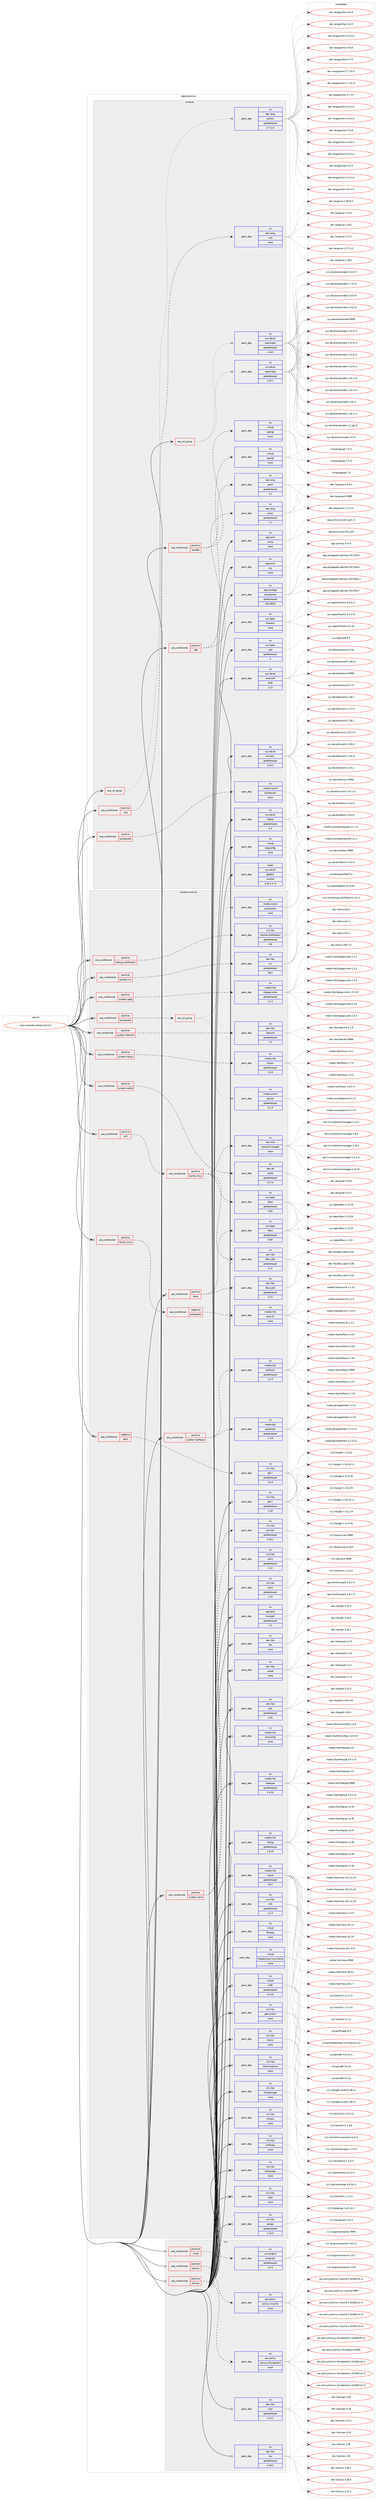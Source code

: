 digraph prolog {

# *************
# Graph options
# *************

newrank=true;
concentrate=true;
compound=true;
graph [rankdir=LR,fontname=Helvetica,fontsize=10,ranksep=1.5];#, ranksep=2.5, nodesep=0.2];
edge  [arrowhead=vee];
node  [fontname=Helvetica,fontsize=10];

# **********
# The ebuild
# **********

subgraph cluster_leftcol {
color=gray;
rank=same;
label=<<i>ebuild</i>>;
id [label="mail-client/thunderbird-52.9.1", color=red, width=4, href="../mail-client/thunderbird-52.9.1.svg"];
}

# ****************
# The dependencies
# ****************

subgraph cluster_midcol {
color=gray;
label=<<i>dependencies</i>>;
subgraph cluster_compile {
fillcolor="#eeeeee";
style=filled;
label=<<i>compile</i>>;
subgraph any121 {
dependency7533 [label=<<TABLE BORDER="0" CELLBORDER="1" CELLSPACING="0" CELLPADDING="4"><TR><TD CELLPADDING="10">any_of_group</TD></TR></TABLE>>, shape=none, color=red];subgraph pack4893 {
dependency7534 [label=<<TABLE BORDER="0" CELLBORDER="1" CELLSPACING="0" CELLPADDING="4" WIDTH="220"><TR><TD ROWSPAN="6" CELLPADDING="30">pack_dep</TD></TR><TR><TD WIDTH="110">no</TD></TR><TR><TD>dev-lang</TD></TR><TR><TD>python</TD></TR><TR><TD>greaterequal</TD></TR><TR><TD>2.7.5-r2</TD></TR></TABLE>>, shape=none, color=blue];
}
dependency7533:e -> dependency7534:w [weight=20,style="dotted",arrowhead="oinv"];
}
id:e -> dependency7533:w [weight=20,style="solid",arrowhead="vee"];
subgraph any122 {
dependency7535 [label=<<TABLE BORDER="0" CELLBORDER="1" CELLSPACING="0" CELLPADDING="4"><TR><TD CELLPADDING="10">any_of_group</TD></TR></TABLE>>, shape=none, color=red];subgraph pack4894 {
dependency7536 [label=<<TABLE BORDER="0" CELLBORDER="1" CELLSPACING="0" CELLPADDING="4" WIDTH="220"><TR><TD ROWSPAN="6" CELLPADDING="30">pack_dep</TD></TR><TR><TD WIDTH="110">no</TD></TR><TR><TD>sys-devel</TD></TR><TR><TD>automake</TD></TR><TR><TD>greaterequal</TD></TR><TR><TD>1.16.1</TD></TR></TABLE>>, shape=none, color=blue];
}
dependency7535:e -> dependency7536:w [weight=20,style="dotted",arrowhead="oinv"];
subgraph pack4895 {
dependency7537 [label=<<TABLE BORDER="0" CELLBORDER="1" CELLSPACING="0" CELLPADDING="4" WIDTH="220"><TR><TD ROWSPAN="6" CELLPADDING="30">pack_dep</TD></TR><TR><TD WIDTH="110">no</TD></TR><TR><TD>sys-devel</TD></TR><TR><TD>automake</TD></TR><TR><TD>greaterequal</TD></TR><TR><TD>1.15.1</TD></TR></TABLE>>, shape=none, color=blue];
}
dependency7535:e -> dependency7537:w [weight=20,style="dotted",arrowhead="oinv"];
}
id:e -> dependency7535:w [weight=20,style="solid",arrowhead="vee"];
subgraph cond2510 {
dependency7538 [label=<<TABLE BORDER="0" CELLBORDER="1" CELLSPACING="0" CELLPADDING="4"><TR><TD ROWSPAN="3" CELLPADDING="10">use_conditional</TD></TR><TR><TD>positive</TD></TR><TR><TD>amd64</TD></TR></TABLE>>, shape=none, color=red];
subgraph pack4896 {
dependency7539 [label=<<TABLE BORDER="0" CELLBORDER="1" CELLSPACING="0" CELLPADDING="4" WIDTH="220"><TR><TD ROWSPAN="6" CELLPADDING="30">pack_dep</TD></TR><TR><TD WIDTH="110">no</TD></TR><TR><TD>dev-lang</TD></TR><TR><TD>yasm</TD></TR><TR><TD>greaterequal</TD></TR><TR><TD>1.1</TD></TR></TABLE>>, shape=none, color=blue];
}
dependency7538:e -> dependency7539:w [weight=20,style="dashed",arrowhead="vee"];
subgraph pack4897 {
dependency7540 [label=<<TABLE BORDER="0" CELLBORDER="1" CELLSPACING="0" CELLPADDING="4" WIDTH="220"><TR><TD ROWSPAN="6" CELLPADDING="30">pack_dep</TD></TR><TR><TD WIDTH="110">no</TD></TR><TR><TD>virtual</TD></TR><TR><TD>opengl</TD></TR><TR><TD>none</TD></TR><TR><TD></TD></TR></TABLE>>, shape=none, color=blue];
}
dependency7538:e -> dependency7540:w [weight=20,style="dashed",arrowhead="vee"];
}
id:e -> dependency7538:w [weight=20,style="solid",arrowhead="vee"];
subgraph cond2511 {
dependency7541 [label=<<TABLE BORDER="0" CELLBORDER="1" CELLSPACING="0" CELLPADDING="4"><TR><TD ROWSPAN="3" CELLPADDING="10">use_conditional</TD></TR><TR><TD>positive</TD></TR><TR><TD>pulseaudio</TD></TR></TABLE>>, shape=none, color=red];
subgraph pack4898 {
dependency7542 [label=<<TABLE BORDER="0" CELLBORDER="1" CELLSPACING="0" CELLPADDING="4" WIDTH="220"><TR><TD ROWSPAN="6" CELLPADDING="30">pack_dep</TD></TR><TR><TD WIDTH="110">no</TD></TR><TR><TD>media-sound</TD></TR><TR><TD>pulseaudio</TD></TR><TR><TD>none</TD></TR><TR><TD></TD></TR></TABLE>>, shape=none, color=blue];
}
dependency7541:e -> dependency7542:w [weight=20,style="dashed",arrowhead="vee"];
}
id:e -> dependency7541:w [weight=20,style="solid",arrowhead="vee"];
subgraph cond2512 {
dependency7543 [label=<<TABLE BORDER="0" CELLBORDER="1" CELLSPACING="0" CELLPADDING="4"><TR><TD ROWSPAN="3" CELLPADDING="10">use_conditional</TD></TR><TR><TD>positive</TD></TR><TR><TD>rust</TD></TR></TABLE>>, shape=none, color=red];
subgraph pack4899 {
dependency7544 [label=<<TABLE BORDER="0" CELLBORDER="1" CELLSPACING="0" CELLPADDING="4" WIDTH="220"><TR><TD ROWSPAN="6" CELLPADDING="30">pack_dep</TD></TR><TR><TD WIDTH="110">no</TD></TR><TR><TD>dev-lang</TD></TR><TR><TD>rust</TD></TR><TR><TD>none</TD></TR><TR><TD></TD></TR></TABLE>>, shape=none, color=blue];
}
dependency7543:e -> dependency7544:w [weight=20,style="dashed",arrowhead="vee"];
}
id:e -> dependency7543:w [weight=20,style="solid",arrowhead="vee"];
subgraph cond2513 {
dependency7545 [label=<<TABLE BORDER="0" CELLBORDER="1" CELLSPACING="0" CELLPADDING="4"><TR><TD ROWSPAN="3" CELLPADDING="10">use_conditional</TD></TR><TR><TD>positive</TD></TR><TR><TD>x86</TD></TR></TABLE>>, shape=none, color=red];
subgraph pack4900 {
dependency7546 [label=<<TABLE BORDER="0" CELLBORDER="1" CELLSPACING="0" CELLPADDING="4" WIDTH="220"><TR><TD ROWSPAN="6" CELLPADDING="30">pack_dep</TD></TR><TR><TD WIDTH="110">no</TD></TR><TR><TD>dev-lang</TD></TR><TR><TD>yasm</TD></TR><TR><TD>greaterequal</TD></TR><TR><TD>1.1</TD></TR></TABLE>>, shape=none, color=blue];
}
dependency7545:e -> dependency7546:w [weight=20,style="dashed",arrowhead="vee"];
subgraph pack4901 {
dependency7547 [label=<<TABLE BORDER="0" CELLBORDER="1" CELLSPACING="0" CELLPADDING="4" WIDTH="220"><TR><TD ROWSPAN="6" CELLPADDING="30">pack_dep</TD></TR><TR><TD WIDTH="110">no</TD></TR><TR><TD>virtual</TD></TR><TR><TD>opengl</TD></TR><TR><TD>none</TD></TR><TR><TD></TD></TR></TABLE>>, shape=none, color=blue];
}
dependency7545:e -> dependency7547:w [weight=20,style="dashed",arrowhead="vee"];
}
id:e -> dependency7545:w [weight=20,style="solid",arrowhead="vee"];
subgraph pack4902 {
dependency7548 [label=<<TABLE BORDER="0" CELLBORDER="1" CELLSPACING="0" CELLPADDING="4" WIDTH="220"><TR><TD ROWSPAN="6" CELLPADDING="30">pack_dep</TD></TR><TR><TD WIDTH="110">no</TD></TR><TR><TD>app-arch</TD></TR><TR><TD>unzip</TD></TR><TR><TD>none</TD></TR><TR><TD></TD></TR></TABLE>>, shape=none, color=blue];
}
id:e -> dependency7548:w [weight=20,style="solid",arrowhead="vee"];
subgraph pack4903 {
dependency7549 [label=<<TABLE BORDER="0" CELLBORDER="1" CELLSPACING="0" CELLPADDING="4" WIDTH="220"><TR><TD ROWSPAN="6" CELLPADDING="30">pack_dep</TD></TR><TR><TD WIDTH="110">no</TD></TR><TR><TD>app-arch</TD></TR><TR><TD>zip</TD></TR><TR><TD>none</TD></TR><TR><TD></TD></TR></TABLE>>, shape=none, color=blue];
}
id:e -> dependency7549:w [weight=20,style="solid",arrowhead="vee"];
subgraph pack4904 {
dependency7550 [label=<<TABLE BORDER="0" CELLBORDER="1" CELLSPACING="0" CELLPADDING="4" WIDTH="220"><TR><TD ROWSPAN="6" CELLPADDING="30">pack_dep</TD></TR><TR><TD WIDTH="110">no</TD></TR><TR><TD>app-portage</TD></TR><TR><TD>elt-patches</TD></TR><TR><TD>greaterequal</TD></TR><TR><TD>20170815</TD></TR></TABLE>>, shape=none, color=blue];
}
id:e -> dependency7550:w [weight=20,style="solid",arrowhead="vee"];
subgraph pack4905 {
dependency7551 [label=<<TABLE BORDER="0" CELLBORDER="1" CELLSPACING="0" CELLPADDING="4" WIDTH="220"><TR><TD ROWSPAN="6" CELLPADDING="30">pack_dep</TD></TR><TR><TD WIDTH="110">no</TD></TR><TR><TD>sys-apps</TD></TR><TR><TD>findutils</TD></TR><TR><TD>none</TD></TR><TR><TD></TD></TR></TABLE>>, shape=none, color=blue];
}
id:e -> dependency7551:w [weight=20,style="solid",arrowhead="vee"];
subgraph pack4906 {
dependency7552 [label=<<TABLE BORDER="0" CELLBORDER="1" CELLSPACING="0" CELLPADDING="4" WIDTH="220"><TR><TD ROWSPAN="6" CELLPADDING="30">pack_dep</TD></TR><TR><TD WIDTH="110">no</TD></TR><TR><TD>sys-apps</TD></TR><TR><TD>sed</TD></TR><TR><TD>greaterequal</TD></TR><TR><TD>4</TD></TR></TABLE>>, shape=none, color=blue];
}
id:e -> dependency7552:w [weight=20,style="solid",arrowhead="vee"];
subgraph pack4907 {
dependency7553 [label=<<TABLE BORDER="0" CELLBORDER="1" CELLSPACING="0" CELLPADDING="4" WIDTH="220"><TR><TD ROWSPAN="6" CELLPADDING="30">pack_dep</TD></TR><TR><TD WIDTH="110">no</TD></TR><TR><TD>sys-devel</TD></TR><TR><TD>autoconf</TD></TR><TR><TD>tilde</TD></TR><TR><TD>2.13</TD></TR></TABLE>>, shape=none, color=blue];
}
id:e -> dependency7553:w [weight=20,style="solid",arrowhead="vee"];
subgraph pack4908 {
dependency7554 [label=<<TABLE BORDER="0" CELLBORDER="1" CELLSPACING="0" CELLPADDING="4" WIDTH="220"><TR><TD ROWSPAN="6" CELLPADDING="30">pack_dep</TD></TR><TR><TD WIDTH="110">no</TD></TR><TR><TD>sys-devel</TD></TR><TR><TD>binutils</TD></TR><TR><TD>greaterequal</TD></TR><TR><TD>2.16.1</TD></TR></TABLE>>, shape=none, color=blue];
}
id:e -> dependency7554:w [weight=20,style="solid",arrowhead="vee"];
subgraph pack4909 {
dependency7555 [label=<<TABLE BORDER="0" CELLBORDER="1" CELLSPACING="0" CELLPADDING="4" WIDTH="220"><TR><TD ROWSPAN="6" CELLPADDING="30">pack_dep</TD></TR><TR><TD WIDTH="110">no</TD></TR><TR><TD>sys-devel</TD></TR><TR><TD>libtool</TD></TR><TR><TD>greaterequal</TD></TR><TR><TD>2.4</TD></TR></TABLE>>, shape=none, color=blue];
}
id:e -> dependency7555:w [weight=20,style="solid",arrowhead="vee"];
subgraph pack4910 {
dependency7556 [label=<<TABLE BORDER="0" CELLBORDER="1" CELLSPACING="0" CELLPADDING="4" WIDTH="220"><TR><TD ROWSPAN="6" CELLPADDING="30">pack_dep</TD></TR><TR><TD WIDTH="110">no</TD></TR><TR><TD>virtual</TD></TR><TR><TD>pkgconfig</TD></TR><TR><TD>none</TD></TR><TR><TD></TD></TR></TABLE>>, shape=none, color=blue];
}
id:e -> dependency7556:w [weight=20,style="solid",arrowhead="vee"];
subgraph pack4911 {
dependency7557 [label=<<TABLE BORDER="0" CELLBORDER="1" CELLSPACING="0" CELLPADDING="4" WIDTH="220"><TR><TD ROWSPAN="6" CELLPADDING="30">pack_dep</TD></TR><TR><TD WIDTH="110">weak</TD></TR><TR><TD>sys-devel</TD></TR><TR><TD>gettext</TD></TR><TR><TD>smaller</TD></TR><TR><TD>0.18.1.1-r3</TD></TR></TABLE>>, shape=none, color=blue];
}
id:e -> dependency7557:w [weight=20,style="solid",arrowhead="vee"];
}
subgraph cluster_compileandrun {
fillcolor="#eeeeee";
style=filled;
label=<<i>compile and run</i>>;
subgraph cond2514 {
dependency7558 [label=<<TABLE BORDER="0" CELLBORDER="1" CELLSPACING="0" CELLPADDING="4"><TR><TD ROWSPAN="3" CELLPADDING="10">use_conditional</TD></TR><TR><TD>negative</TD></TR><TR><TD>gtk2</TD></TR></TABLE>>, shape=none, color=red];
subgraph pack4912 {
dependency7559 [label=<<TABLE BORDER="0" CELLBORDER="1" CELLSPACING="0" CELLPADDING="4" WIDTH="220"><TR><TD ROWSPAN="6" CELLPADDING="30">pack_dep</TD></TR><TR><TD WIDTH="110">no</TD></TR><TR><TD>x11-libs</TD></TR><TR><TD>gtk+</TD></TR><TR><TD>greaterequal</TD></TR><TR><TD>3.4.0</TD></TR></TABLE>>, shape=none, color=blue];
}
dependency7558:e -> dependency7559:w [weight=20,style="dashed",arrowhead="vee"];
}
id:e -> dependency7558:w [weight=20,style="solid",arrowhead="odotvee"];
subgraph cond2515 {
dependency7560 [label=<<TABLE BORDER="0" CELLBORDER="1" CELLSPACING="0" CELLPADDING="4"><TR><TD ROWSPAN="3" CELLPADDING="10">use_conditional</TD></TR><TR><TD>positive</TD></TR><TR><TD>dbus</TD></TR></TABLE>>, shape=none, color=red];
subgraph pack4913 {
dependency7561 [label=<<TABLE BORDER="0" CELLBORDER="1" CELLSPACING="0" CELLPADDING="4" WIDTH="220"><TR><TD ROWSPAN="6" CELLPADDING="30">pack_dep</TD></TR><TR><TD WIDTH="110">no</TD></TR><TR><TD>sys-apps</TD></TR><TR><TD>dbus</TD></TR><TR><TD>greaterequal</TD></TR><TR><TD>0.60</TD></TR></TABLE>>, shape=none, color=blue];
}
dependency7560:e -> dependency7561:w [weight=20,style="dashed",arrowhead="vee"];
subgraph pack4914 {
dependency7562 [label=<<TABLE BORDER="0" CELLBORDER="1" CELLSPACING="0" CELLPADDING="4" WIDTH="220"><TR><TD ROWSPAN="6" CELLPADDING="30">pack_dep</TD></TR><TR><TD WIDTH="110">no</TD></TR><TR><TD>dev-libs</TD></TR><TR><TD>dbus-glib</TD></TR><TR><TD>greaterequal</TD></TR><TR><TD>0.72</TD></TR></TABLE>>, shape=none, color=blue];
}
dependency7560:e -> dependency7562:w [weight=20,style="dashed",arrowhead="vee"];
}
id:e -> dependency7560:w [weight=20,style="solid",arrowhead="odotvee"];
subgraph cond2516 {
dependency7563 [label=<<TABLE BORDER="0" CELLBORDER="1" CELLSPACING="0" CELLPADDING="4"><TR><TD ROWSPAN="3" CELLPADDING="10">use_conditional</TD></TR><TR><TD>positive</TD></TR><TR><TD>kernel_linux</TD></TR></TABLE>>, shape=none, color=red];
subgraph cond2517 {
dependency7564 [label=<<TABLE BORDER="0" CELLBORDER="1" CELLSPACING="0" CELLPADDING="4"><TR><TD ROWSPAN="3" CELLPADDING="10">use_conditional</TD></TR><TR><TD>negative</TD></TR><TR><TD>pulseaudio</TD></TR></TABLE>>, shape=none, color=red];
subgraph pack4915 {
dependency7565 [label=<<TABLE BORDER="0" CELLBORDER="1" CELLSPACING="0" CELLPADDING="4" WIDTH="220"><TR><TD ROWSPAN="6" CELLPADDING="30">pack_dep</TD></TR><TR><TD WIDTH="110">no</TD></TR><TR><TD>media-libs</TD></TR><TR><TD>alsa-lib</TD></TR><TR><TD>none</TD></TR><TR><TD></TD></TR></TABLE>>, shape=none, color=blue];
}
dependency7564:e -> dependency7565:w [weight=20,style="dashed",arrowhead="vee"];
}
dependency7563:e -> dependency7564:w [weight=20,style="dashed",arrowhead="vee"];
}
id:e -> dependency7563:w [weight=20,style="solid",arrowhead="odotvee"];
subgraph cond2518 {
dependency7566 [label=<<TABLE BORDER="0" CELLBORDER="1" CELLSPACING="0" CELLPADDING="4"><TR><TD ROWSPAN="3" CELLPADDING="10">use_conditional</TD></TR><TR><TD>positive</TD></TR><TR><TD>pulseaudio</TD></TR></TABLE>>, shape=none, color=red];
subgraph any123 {
dependency7567 [label=<<TABLE BORDER="0" CELLBORDER="1" CELLSPACING="0" CELLPADDING="4"><TR><TD CELLPADDING="10">any_of_group</TD></TR></TABLE>>, shape=none, color=red];subgraph pack4916 {
dependency7568 [label=<<TABLE BORDER="0" CELLBORDER="1" CELLSPACING="0" CELLPADDING="4" WIDTH="220"><TR><TD ROWSPAN="6" CELLPADDING="30">pack_dep</TD></TR><TR><TD WIDTH="110">no</TD></TR><TR><TD>media-sound</TD></TR><TR><TD>pulseaudio</TD></TR><TR><TD>none</TD></TR><TR><TD></TD></TR></TABLE>>, shape=none, color=blue];
}
dependency7567:e -> dependency7568:w [weight=20,style="dotted",arrowhead="oinv"];
subgraph pack4917 {
dependency7569 [label=<<TABLE BORDER="0" CELLBORDER="1" CELLSPACING="0" CELLPADDING="4" WIDTH="220"><TR><TD ROWSPAN="6" CELLPADDING="30">pack_dep</TD></TR><TR><TD WIDTH="110">no</TD></TR><TR><TD>media-sound</TD></TR><TR><TD>apulse</TD></TR><TR><TD>greaterequal</TD></TR><TR><TD>0.1.9</TD></TR></TABLE>>, shape=none, color=blue];
}
dependency7567:e -> dependency7569:w [weight=20,style="dotted",arrowhead="oinv"];
}
dependency7566:e -> dependency7567:w [weight=20,style="dashed",arrowhead="vee"];
}
id:e -> dependency7566:w [weight=20,style="solid",arrowhead="odotvee"];
subgraph cond2519 {
dependency7570 [label=<<TABLE BORDER="0" CELLBORDER="1" CELLSPACING="0" CELLPADDING="4"><TR><TD ROWSPAN="3" CELLPADDING="10">use_conditional</TD></TR><TR><TD>positive</TD></TR><TR><TD>startup-notification</TD></TR></TABLE>>, shape=none, color=red];
subgraph pack4918 {
dependency7571 [label=<<TABLE BORDER="0" CELLBORDER="1" CELLSPACING="0" CELLPADDING="4" WIDTH="220"><TR><TD ROWSPAN="6" CELLPADDING="30">pack_dep</TD></TR><TR><TD WIDTH="110">no</TD></TR><TR><TD>x11-libs</TD></TR><TR><TD>startup-notification</TD></TR><TR><TD>greaterequal</TD></TR><TR><TD>0.8</TD></TR></TABLE>>, shape=none, color=blue];
}
dependency7570:e -> dependency7571:w [weight=20,style="dashed",arrowhead="vee"];
}
id:e -> dependency7570:w [weight=20,style="solid",arrowhead="odotvee"];
subgraph cond2520 {
dependency7572 [label=<<TABLE BORDER="0" CELLBORDER="1" CELLSPACING="0" CELLPADDING="4"><TR><TD ROWSPAN="3" CELLPADDING="10">use_conditional</TD></TR><TR><TD>positive</TD></TR><TR><TD>system-cairo</TD></TR></TABLE>>, shape=none, color=red];
subgraph pack4919 {
dependency7573 [label=<<TABLE BORDER="0" CELLBORDER="1" CELLSPACING="0" CELLPADDING="4" WIDTH="220"><TR><TD ROWSPAN="6" CELLPADDING="30">pack_dep</TD></TR><TR><TD WIDTH="110">no</TD></TR><TR><TD>x11-libs</TD></TR><TR><TD>cairo</TD></TR><TR><TD>greaterequal</TD></TR><TR><TD>1.12</TD></TR></TABLE>>, shape=none, color=blue];
}
dependency7572:e -> dependency7573:w [weight=20,style="dashed",arrowhead="vee"];
subgraph pack4920 {
dependency7574 [label=<<TABLE BORDER="0" CELLBORDER="1" CELLSPACING="0" CELLPADDING="4" WIDTH="220"><TR><TD ROWSPAN="6" CELLPADDING="30">pack_dep</TD></TR><TR><TD WIDTH="110">no</TD></TR><TR><TD>x11-libs</TD></TR><TR><TD>pixman</TD></TR><TR><TD>greaterequal</TD></TR><TR><TD>0.19.2</TD></TR></TABLE>>, shape=none, color=blue];
}
dependency7572:e -> dependency7574:w [weight=20,style="dashed",arrowhead="vee"];
}
id:e -> dependency7572:w [weight=20,style="solid",arrowhead="odotvee"];
subgraph cond2521 {
dependency7575 [label=<<TABLE BORDER="0" CELLBORDER="1" CELLSPACING="0" CELLPADDING="4"><TR><TD ROWSPAN="3" CELLPADDING="10">use_conditional</TD></TR><TR><TD>positive</TD></TR><TR><TD>system-harfbuzz</TD></TR></TABLE>>, shape=none, color=red];
subgraph pack4921 {
dependency7576 [label=<<TABLE BORDER="0" CELLBORDER="1" CELLSPACING="0" CELLPADDING="4" WIDTH="220"><TR><TD ROWSPAN="6" CELLPADDING="30">pack_dep</TD></TR><TR><TD WIDTH="110">no</TD></TR><TR><TD>media-libs</TD></TR><TR><TD>harfbuzz</TD></TR><TR><TD>greaterequal</TD></TR><TR><TD>1.3.3</TD></TR></TABLE>>, shape=none, color=blue];
}
dependency7575:e -> dependency7576:w [weight=20,style="dashed",arrowhead="vee"];
subgraph pack4922 {
dependency7577 [label=<<TABLE BORDER="0" CELLBORDER="1" CELLSPACING="0" CELLPADDING="4" WIDTH="220"><TR><TD ROWSPAN="6" CELLPADDING="30">pack_dep</TD></TR><TR><TD WIDTH="110">no</TD></TR><TR><TD>media-gfx</TD></TR><TR><TD>graphite2</TD></TR><TR><TD>greaterequal</TD></TR><TR><TD>1.3.8</TD></TR></TABLE>>, shape=none, color=blue];
}
dependency7575:e -> dependency7577:w [weight=20,style="dashed",arrowhead="vee"];
}
id:e -> dependency7575:w [weight=20,style="solid",arrowhead="odotvee"];
subgraph cond2522 {
dependency7578 [label=<<TABLE BORDER="0" CELLBORDER="1" CELLSPACING="0" CELLPADDING="4"><TR><TD ROWSPAN="3" CELLPADDING="10">use_conditional</TD></TR><TR><TD>positive</TD></TR><TR><TD>system-icu</TD></TR></TABLE>>, shape=none, color=red];
subgraph pack4923 {
dependency7579 [label=<<TABLE BORDER="0" CELLBORDER="1" CELLSPACING="0" CELLPADDING="4" WIDTH="220"><TR><TD ROWSPAN="6" CELLPADDING="30">pack_dep</TD></TR><TR><TD WIDTH="110">no</TD></TR><TR><TD>dev-libs</TD></TR><TR><TD>icu</TD></TR><TR><TD>greaterequal</TD></TR><TR><TD>58.1</TD></TR></TABLE>>, shape=none, color=blue];
}
dependency7578:e -> dependency7579:w [weight=20,style="dashed",arrowhead="vee"];
}
id:e -> dependency7578:w [weight=20,style="solid",arrowhead="odotvee"];
subgraph cond2523 {
dependency7580 [label=<<TABLE BORDER="0" CELLBORDER="1" CELLSPACING="0" CELLPADDING="4"><TR><TD ROWSPAN="3" CELLPADDING="10">use_conditional</TD></TR><TR><TD>positive</TD></TR><TR><TD>system-jpeg</TD></TR></TABLE>>, shape=none, color=red];
subgraph pack4924 {
dependency7581 [label=<<TABLE BORDER="0" CELLBORDER="1" CELLSPACING="0" CELLPADDING="4" WIDTH="220"><TR><TD ROWSPAN="6" CELLPADDING="30">pack_dep</TD></TR><TR><TD WIDTH="110">no</TD></TR><TR><TD>media-libs</TD></TR><TR><TD>libjpeg-turbo</TD></TR><TR><TD>greaterequal</TD></TR><TR><TD>1.2.1</TD></TR></TABLE>>, shape=none, color=blue];
}
dependency7580:e -> dependency7581:w [weight=20,style="dashed",arrowhead="vee"];
}
id:e -> dependency7580:w [weight=20,style="solid",arrowhead="odotvee"];
subgraph cond2524 {
dependency7582 [label=<<TABLE BORDER="0" CELLBORDER="1" CELLSPACING="0" CELLPADDING="4"><TR><TD ROWSPAN="3" CELLPADDING="10">use_conditional</TD></TR><TR><TD>positive</TD></TR><TR><TD>system-libevent</TD></TR></TABLE>>, shape=none, color=red];
subgraph pack4925 {
dependency7583 [label=<<TABLE BORDER="0" CELLBORDER="1" CELLSPACING="0" CELLPADDING="4" WIDTH="220"><TR><TD ROWSPAN="6" CELLPADDING="30">pack_dep</TD></TR><TR><TD WIDTH="110">no</TD></TR><TR><TD>dev-libs</TD></TR><TR><TD>libevent</TD></TR><TR><TD>greaterequal</TD></TR><TR><TD>2.0</TD></TR></TABLE>>, shape=none, color=blue];
}
dependency7582:e -> dependency7583:w [weight=20,style="dashed",arrowhead="vee"];
}
id:e -> dependency7582:w [weight=20,style="solid",arrowhead="odotvee"];
subgraph cond2525 {
dependency7584 [label=<<TABLE BORDER="0" CELLBORDER="1" CELLSPACING="0" CELLPADDING="4"><TR><TD ROWSPAN="3" CELLPADDING="10">use_conditional</TD></TR><TR><TD>positive</TD></TR><TR><TD>system-libvpx</TD></TR></TABLE>>, shape=none, color=red];
subgraph pack4926 {
dependency7585 [label=<<TABLE BORDER="0" CELLBORDER="1" CELLSPACING="0" CELLPADDING="4" WIDTH="220"><TR><TD ROWSPAN="6" CELLPADDING="30">pack_dep</TD></TR><TR><TD WIDTH="110">no</TD></TR><TR><TD>media-libs</TD></TR><TR><TD>libvpx</TD></TR><TR><TD>greaterequal</TD></TR><TR><TD>1.5.0</TD></TR></TABLE>>, shape=none, color=blue];
}
dependency7584:e -> dependency7585:w [weight=20,style="dashed",arrowhead="vee"];
}
id:e -> dependency7584:w [weight=20,style="solid",arrowhead="odotvee"];
subgraph cond2526 {
dependency7586 [label=<<TABLE BORDER="0" CELLBORDER="1" CELLSPACING="0" CELLPADDING="4"><TR><TD ROWSPAN="3" CELLPADDING="10">use_conditional</TD></TR><TR><TD>positive</TD></TR><TR><TD>system-sqlite</TD></TR></TABLE>>, shape=none, color=red];
subgraph pack4927 {
dependency7587 [label=<<TABLE BORDER="0" CELLBORDER="1" CELLSPACING="0" CELLPADDING="4" WIDTH="220"><TR><TD ROWSPAN="6" CELLPADDING="30">pack_dep</TD></TR><TR><TD WIDTH="110">no</TD></TR><TR><TD>dev-db</TD></TR><TR><TD>sqlite</TD></TR><TR><TD>greaterequal</TD></TR><TR><TD>3.17.0</TD></TR></TABLE>>, shape=none, color=blue];
}
dependency7586:e -> dependency7587:w [weight=20,style="dashed",arrowhead="vee"];
}
id:e -> dependency7586:w [weight=20,style="solid",arrowhead="odotvee"];
subgraph cond2527 {
dependency7588 [label=<<TABLE BORDER="0" CELLBORDER="1" CELLSPACING="0" CELLPADDING="4"><TR><TD ROWSPAN="3" CELLPADDING="10">use_conditional</TD></TR><TR><TD>positive</TD></TR><TR><TD>wifi</TD></TR></TABLE>>, shape=none, color=red];
subgraph cond2528 {
dependency7589 [label=<<TABLE BORDER="0" CELLBORDER="1" CELLSPACING="0" CELLPADDING="4"><TR><TD ROWSPAN="3" CELLPADDING="10">use_conditional</TD></TR><TR><TD>positive</TD></TR><TR><TD>kernel_linux</TD></TR></TABLE>>, shape=none, color=red];
subgraph pack4928 {
dependency7590 [label=<<TABLE BORDER="0" CELLBORDER="1" CELLSPACING="0" CELLPADDING="4" WIDTH="220"><TR><TD ROWSPAN="6" CELLPADDING="30">pack_dep</TD></TR><TR><TD WIDTH="110">no</TD></TR><TR><TD>sys-apps</TD></TR><TR><TD>dbus</TD></TR><TR><TD>greaterequal</TD></TR><TR><TD>0.60</TD></TR></TABLE>>, shape=none, color=blue];
}
dependency7589:e -> dependency7590:w [weight=20,style="dashed",arrowhead="vee"];
subgraph pack4929 {
dependency7591 [label=<<TABLE BORDER="0" CELLBORDER="1" CELLSPACING="0" CELLPADDING="4" WIDTH="220"><TR><TD ROWSPAN="6" CELLPADDING="30">pack_dep</TD></TR><TR><TD WIDTH="110">no</TD></TR><TR><TD>dev-libs</TD></TR><TR><TD>dbus-glib</TD></TR><TR><TD>greaterequal</TD></TR><TR><TD>0.72</TD></TR></TABLE>>, shape=none, color=blue];
}
dependency7589:e -> dependency7591:w [weight=20,style="dashed",arrowhead="vee"];
subgraph pack4930 {
dependency7592 [label=<<TABLE BORDER="0" CELLBORDER="1" CELLSPACING="0" CELLPADDING="4" WIDTH="220"><TR><TD ROWSPAN="6" CELLPADDING="30">pack_dep</TD></TR><TR><TD WIDTH="110">no</TD></TR><TR><TD>net-misc</TD></TR><TR><TD>networkmanager</TD></TR><TR><TD>none</TD></TR><TR><TD></TD></TR></TABLE>>, shape=none, color=blue];
}
dependency7589:e -> dependency7592:w [weight=20,style="dashed",arrowhead="vee"];
}
dependency7588:e -> dependency7589:w [weight=20,style="dashed",arrowhead="vee"];
}
id:e -> dependency7588:w [weight=20,style="solid",arrowhead="odotvee"];
subgraph pack4931 {
dependency7593 [label=<<TABLE BORDER="0" CELLBORDER="1" CELLSPACING="0" CELLPADDING="4" WIDTH="220"><TR><TD ROWSPAN="6" CELLPADDING="30">pack_dep</TD></TR><TR><TD WIDTH="110">no</TD></TR><TR><TD>app-text</TD></TR><TR><TD>hunspell</TD></TR><TR><TD>greaterequal</TD></TR><TR><TD>1.2</TD></TR></TABLE>>, shape=none, color=blue];
}
id:e -> dependency7593:w [weight=20,style="solid",arrowhead="odotvee"];
subgraph pack4932 {
dependency7594 [label=<<TABLE BORDER="0" CELLBORDER="1" CELLSPACING="0" CELLPADDING="4" WIDTH="220"><TR><TD ROWSPAN="6" CELLPADDING="30">pack_dep</TD></TR><TR><TD WIDTH="110">no</TD></TR><TR><TD>dev-libs</TD></TR><TR><TD>atk</TD></TR><TR><TD>none</TD></TR><TR><TD></TD></TR></TABLE>>, shape=none, color=blue];
}
id:e -> dependency7594:w [weight=20,style="solid",arrowhead="odotvee"];
subgraph pack4933 {
dependency7595 [label=<<TABLE BORDER="0" CELLBORDER="1" CELLSPACING="0" CELLPADDING="4" WIDTH="220"><TR><TD ROWSPAN="6" CELLPADDING="30">pack_dep</TD></TR><TR><TD WIDTH="110">no</TD></TR><TR><TD>dev-libs</TD></TR><TR><TD>expat</TD></TR><TR><TD>none</TD></TR><TR><TD></TD></TR></TABLE>>, shape=none, color=blue];
}
id:e -> dependency7595:w [weight=20,style="solid",arrowhead="odotvee"];
subgraph pack4934 {
dependency7596 [label=<<TABLE BORDER="0" CELLBORDER="1" CELLSPACING="0" CELLPADDING="4" WIDTH="220"><TR><TD ROWSPAN="6" CELLPADDING="30">pack_dep</TD></TR><TR><TD WIDTH="110">no</TD></TR><TR><TD>dev-libs</TD></TR><TR><TD>glib</TD></TR><TR><TD>greaterequal</TD></TR><TR><TD>2.26</TD></TR></TABLE>>, shape=none, color=blue];
}
id:e -> dependency7596:w [weight=20,style="solid",arrowhead="odotvee"];
subgraph pack4935 {
dependency7597 [label=<<TABLE BORDER="0" CELLBORDER="1" CELLSPACING="0" CELLPADDING="4" WIDTH="220"><TR><TD ROWSPAN="6" CELLPADDING="30">pack_dep</TD></TR><TR><TD WIDTH="110">no</TD></TR><TR><TD>media-libs</TD></TR><TR><TD>fontconfig</TD></TR><TR><TD>none</TD></TR><TR><TD></TD></TR></TABLE>>, shape=none, color=blue];
}
id:e -> dependency7597:w [weight=20,style="solid",arrowhead="odotvee"];
subgraph pack4936 {
dependency7598 [label=<<TABLE BORDER="0" CELLBORDER="1" CELLSPACING="0" CELLPADDING="4" WIDTH="220"><TR><TD ROWSPAN="6" CELLPADDING="30">pack_dep</TD></TR><TR><TD WIDTH="110">no</TD></TR><TR><TD>media-libs</TD></TR><TR><TD>freetype</TD></TR><TR><TD>greaterequal</TD></TR><TR><TD>2.4.10</TD></TR></TABLE>>, shape=none, color=blue];
}
id:e -> dependency7598:w [weight=20,style="solid",arrowhead="odotvee"];
subgraph pack4937 {
dependency7599 [label=<<TABLE BORDER="0" CELLBORDER="1" CELLSPACING="0" CELLPADDING="4" WIDTH="220"><TR><TD ROWSPAN="6" CELLPADDING="30">pack_dep</TD></TR><TR><TD WIDTH="110">no</TD></TR><TR><TD>media-libs</TD></TR><TR><TD>libpng</TD></TR><TR><TD>greaterequal</TD></TR><TR><TD>1.6.25</TD></TR></TABLE>>, shape=none, color=blue];
}
id:e -> dependency7599:w [weight=20,style="solid",arrowhead="odotvee"];
subgraph pack4938 {
dependency7600 [label=<<TABLE BORDER="0" CELLBORDER="1" CELLSPACING="0" CELLPADDING="4" WIDTH="220"><TR><TD ROWSPAN="6" CELLPADDING="30">pack_dep</TD></TR><TR><TD WIDTH="110">no</TD></TR><TR><TD>media-libs</TD></TR><TR><TD>mesa</TD></TR><TR><TD>greaterequal</TD></TR><TR><TD>10.2</TD></TR></TABLE>>, shape=none, color=blue];
}
id:e -> dependency7600:w [weight=20,style="solid",arrowhead="odotvee"];
subgraph pack4939 {
dependency7601 [label=<<TABLE BORDER="0" CELLBORDER="1" CELLSPACING="0" CELLPADDING="4" WIDTH="220"><TR><TD ROWSPAN="6" CELLPADDING="30">pack_dep</TD></TR><TR><TD WIDTH="110">no</TD></TR><TR><TD>sys-libs</TD></TR><TR><TD>zlib</TD></TR><TR><TD>greaterequal</TD></TR><TR><TD>1.2.3</TD></TR></TABLE>>, shape=none, color=blue];
}
id:e -> dependency7601:w [weight=20,style="solid",arrowhead="odotvee"];
subgraph pack4940 {
dependency7602 [label=<<TABLE BORDER="0" CELLBORDER="1" CELLSPACING="0" CELLPADDING="4" WIDTH="220"><TR><TD ROWSPAN="6" CELLPADDING="30">pack_dep</TD></TR><TR><TD WIDTH="110">no</TD></TR><TR><TD>virtual</TD></TR><TR><TD>ffmpeg</TD></TR><TR><TD>none</TD></TR><TR><TD></TD></TR></TABLE>>, shape=none, color=blue];
}
id:e -> dependency7602:w [weight=20,style="solid",arrowhead="odotvee"];
subgraph pack4941 {
dependency7603 [label=<<TABLE BORDER="0" CELLBORDER="1" CELLSPACING="0" CELLPADDING="4" WIDTH="220"><TR><TD ROWSPAN="6" CELLPADDING="30">pack_dep</TD></TR><TR><TD WIDTH="110">no</TD></TR><TR><TD>virtual</TD></TR><TR><TD>freedesktop-icon-theme</TD></TR><TR><TD>none</TD></TR><TR><TD></TD></TR></TABLE>>, shape=none, color=blue];
}
id:e -> dependency7603:w [weight=20,style="solid",arrowhead="odotvee"];
subgraph pack4942 {
dependency7604 [label=<<TABLE BORDER="0" CELLBORDER="1" CELLSPACING="0" CELLPADDING="4" WIDTH="220"><TR><TD ROWSPAN="6" CELLPADDING="30">pack_dep</TD></TR><TR><TD WIDTH="110">no</TD></TR><TR><TD>virtual</TD></TR><TR><TD>libffi</TD></TR><TR><TD>greaterequal</TD></TR><TR><TD>3.0.10</TD></TR></TABLE>>, shape=none, color=blue];
}
id:e -> dependency7604:w [weight=20,style="solid",arrowhead="odotvee"];
subgraph pack4943 {
dependency7605 [label=<<TABLE BORDER="0" CELLBORDER="1" CELLSPACING="0" CELLPADDING="4" WIDTH="220"><TR><TD ROWSPAN="6" CELLPADDING="30">pack_dep</TD></TR><TR><TD WIDTH="110">no</TD></TR><TR><TD>x11-libs</TD></TR><TR><TD>cairo</TD></TR><TR><TD>greaterequal</TD></TR><TR><TD>1.10</TD></TR></TABLE>>, shape=none, color=blue];
}
id:e -> dependency7605:w [weight=20,style="solid",arrowhead="odotvee"];
subgraph pack4944 {
dependency7606 [label=<<TABLE BORDER="0" CELLBORDER="1" CELLSPACING="0" CELLPADDING="4" WIDTH="220"><TR><TD ROWSPAN="6" CELLPADDING="30">pack_dep</TD></TR><TR><TD WIDTH="110">no</TD></TR><TR><TD>x11-libs</TD></TR><TR><TD>gdk-pixbuf</TD></TR><TR><TD>none</TD></TR><TR><TD></TD></TR></TABLE>>, shape=none, color=blue];
}
id:e -> dependency7606:w [weight=20,style="solid",arrowhead="odotvee"];
subgraph pack4945 {
dependency7607 [label=<<TABLE BORDER="0" CELLBORDER="1" CELLSPACING="0" CELLPADDING="4" WIDTH="220"><TR><TD ROWSPAN="6" CELLPADDING="30">pack_dep</TD></TR><TR><TD WIDTH="110">no</TD></TR><TR><TD>x11-libs</TD></TR><TR><TD>gtk+</TD></TR><TR><TD>greaterequal</TD></TR><TR><TD>2.18</TD></TR></TABLE>>, shape=none, color=blue];
}
id:e -> dependency7607:w [weight=20,style="solid",arrowhead="odotvee"];
subgraph pack4946 {
dependency7608 [label=<<TABLE BORDER="0" CELLBORDER="1" CELLSPACING="0" CELLPADDING="4" WIDTH="220"><TR><TD ROWSPAN="6" CELLPADDING="30">pack_dep</TD></TR><TR><TD WIDTH="110">no</TD></TR><TR><TD>x11-libs</TD></TR><TR><TD>libX11</TD></TR><TR><TD>none</TD></TR><TR><TD></TD></TR></TABLE>>, shape=none, color=blue];
}
id:e -> dependency7608:w [weight=20,style="solid",arrowhead="odotvee"];
subgraph pack4947 {
dependency7609 [label=<<TABLE BORDER="0" CELLBORDER="1" CELLSPACING="0" CELLPADDING="4" WIDTH="220"><TR><TD ROWSPAN="6" CELLPADDING="30">pack_dep</TD></TR><TR><TD WIDTH="110">no</TD></TR><TR><TD>x11-libs</TD></TR><TR><TD>libXcomposite</TD></TR><TR><TD>none</TD></TR><TR><TD></TD></TR></TABLE>>, shape=none, color=blue];
}
id:e -> dependency7609:w [weight=20,style="solid",arrowhead="odotvee"];
subgraph pack4948 {
dependency7610 [label=<<TABLE BORDER="0" CELLBORDER="1" CELLSPACING="0" CELLPADDING="4" WIDTH="220"><TR><TD ROWSPAN="6" CELLPADDING="30">pack_dep</TD></TR><TR><TD WIDTH="110">no</TD></TR><TR><TD>x11-libs</TD></TR><TR><TD>libXdamage</TD></TR><TR><TD>none</TD></TR><TR><TD></TD></TR></TABLE>>, shape=none, color=blue];
}
id:e -> dependency7610:w [weight=20,style="solid",arrowhead="odotvee"];
subgraph pack4949 {
dependency7611 [label=<<TABLE BORDER="0" CELLBORDER="1" CELLSPACING="0" CELLPADDING="4" WIDTH="220"><TR><TD ROWSPAN="6" CELLPADDING="30">pack_dep</TD></TR><TR><TD WIDTH="110">no</TD></TR><TR><TD>x11-libs</TD></TR><TR><TD>libXext</TD></TR><TR><TD>none</TD></TR><TR><TD></TD></TR></TABLE>>, shape=none, color=blue];
}
id:e -> dependency7611:w [weight=20,style="solid",arrowhead="odotvee"];
subgraph pack4950 {
dependency7612 [label=<<TABLE BORDER="0" CELLBORDER="1" CELLSPACING="0" CELLPADDING="4" WIDTH="220"><TR><TD ROWSPAN="6" CELLPADDING="30">pack_dep</TD></TR><TR><TD WIDTH="110">no</TD></TR><TR><TD>x11-libs</TD></TR><TR><TD>libXfixes</TD></TR><TR><TD>none</TD></TR><TR><TD></TD></TR></TABLE>>, shape=none, color=blue];
}
id:e -> dependency7612:w [weight=20,style="solid",arrowhead="odotvee"];
subgraph pack4951 {
dependency7613 [label=<<TABLE BORDER="0" CELLBORDER="1" CELLSPACING="0" CELLPADDING="4" WIDTH="220"><TR><TD ROWSPAN="6" CELLPADDING="30">pack_dep</TD></TR><TR><TD WIDTH="110">no</TD></TR><TR><TD>x11-libs</TD></TR><TR><TD>libXrender</TD></TR><TR><TD>none</TD></TR><TR><TD></TD></TR></TABLE>>, shape=none, color=blue];
}
id:e -> dependency7613:w [weight=20,style="solid",arrowhead="odotvee"];
subgraph pack4952 {
dependency7614 [label=<<TABLE BORDER="0" CELLBORDER="1" CELLSPACING="0" CELLPADDING="4" WIDTH="220"><TR><TD ROWSPAN="6" CELLPADDING="30">pack_dep</TD></TR><TR><TD WIDTH="110">no</TD></TR><TR><TD>x11-libs</TD></TR><TR><TD>libXt</TD></TR><TR><TD>none</TD></TR><TR><TD></TD></TR></TABLE>>, shape=none, color=blue];
}
id:e -> dependency7614:w [weight=20,style="solid",arrowhead="odotvee"];
subgraph pack4953 {
dependency7615 [label=<<TABLE BORDER="0" CELLBORDER="1" CELLSPACING="0" CELLPADDING="4" WIDTH="220"><TR><TD ROWSPAN="6" CELLPADDING="30">pack_dep</TD></TR><TR><TD WIDTH="110">no</TD></TR><TR><TD>x11-libs</TD></TR><TR><TD>pango</TD></TR><TR><TD>greaterequal</TD></TR><TR><TD>1.22.0</TD></TR></TABLE>>, shape=none, color=blue];
}
id:e -> dependency7615:w [weight=20,style="solid",arrowhead="odotvee"];
}
subgraph cluster_run {
fillcolor="#eeeeee";
style=filled;
label=<<i>run</i>>;
subgraph cond2529 {
dependency7616 [label=<<TABLE BORDER="0" CELLBORDER="1" CELLSPACING="0" CELLPADDING="4"><TR><TD ROWSPAN="3" CELLPADDING="10">use_conditional</TD></TR><TR><TD>positive</TD></TR><TR><TD>crypt</TD></TR></TABLE>>, shape=none, color=red];
subgraph pack4954 {
dependency7617 [label=<<TABLE BORDER="0" CELLBORDER="1" CELLSPACING="0" CELLPADDING="4" WIDTH="220"><TR><TD ROWSPAN="6" CELLPADDING="30">pack_dep</TD></TR><TR><TD WIDTH="110">no</TD></TR><TR><TD>x11-plugins</TD></TR><TR><TD>enigmail</TD></TR><TR><TD>greaterequal</TD></TR><TR><TD>2.0.5</TD></TR></TABLE>>, shape=none, color=blue];
}
dependency7616:e -> dependency7617:w [weight=20,style="dashed",arrowhead="vee"];
}
id:e -> dependency7616:w [weight=20,style="solid",arrowhead="odot"];
subgraph cond2530 {
dependency7618 [label=<<TABLE BORDER="0" CELLBORDER="1" CELLSPACING="0" CELLPADDING="4"><TR><TD ROWSPAN="3" CELLPADDING="10">use_conditional</TD></TR><TR><TD>positive</TD></TR><TR><TD>selinux</TD></TR></TABLE>>, shape=none, color=red];
subgraph pack4955 {
dependency7619 [label=<<TABLE BORDER="0" CELLBORDER="1" CELLSPACING="0" CELLPADDING="4" WIDTH="220"><TR><TD ROWSPAN="6" CELLPADDING="30">pack_dep</TD></TR><TR><TD WIDTH="110">no</TD></TR><TR><TD>sec-policy</TD></TR><TR><TD>selinux-mozilla</TD></TR><TR><TD>none</TD></TR><TR><TD></TD></TR></TABLE>>, shape=none, color=blue];
}
dependency7618:e -> dependency7619:w [weight=20,style="dashed",arrowhead="vee"];
}
id:e -> dependency7618:w [weight=20,style="solid",arrowhead="odot"];
subgraph cond2531 {
dependency7620 [label=<<TABLE BORDER="0" CELLBORDER="1" CELLSPACING="0" CELLPADDING="4"><TR><TD ROWSPAN="3" CELLPADDING="10">use_conditional</TD></TR><TR><TD>positive</TD></TR><TR><TD>selinux</TD></TR></TABLE>>, shape=none, color=red];
subgraph pack4956 {
dependency7621 [label=<<TABLE BORDER="0" CELLBORDER="1" CELLSPACING="0" CELLPADDING="4" WIDTH="220"><TR><TD ROWSPAN="6" CELLPADDING="30">pack_dep</TD></TR><TR><TD WIDTH="110">no</TD></TR><TR><TD>sec-policy</TD></TR><TR><TD>selinux-thunderbird</TD></TR><TR><TD>none</TD></TR><TR><TD></TD></TR></TABLE>>, shape=none, color=blue];
}
dependency7620:e -> dependency7621:w [weight=20,style="dashed",arrowhead="vee"];
}
id:e -> dependency7620:w [weight=20,style="solid",arrowhead="odot"];
subgraph pack4957 {
dependency7622 [label=<<TABLE BORDER="0" CELLBORDER="1" CELLSPACING="0" CELLPADDING="4" WIDTH="220"><TR><TD ROWSPAN="6" CELLPADDING="30">pack_dep</TD></TR><TR><TD WIDTH="110">no</TD></TR><TR><TD>dev-libs</TD></TR><TR><TD>nspr</TD></TR><TR><TD>greaterequal</TD></TR><TR><TD>4.13.1</TD></TR></TABLE>>, shape=none, color=blue];
}
id:e -> dependency7622:w [weight=20,style="solid",arrowhead="odot"];
subgraph pack4958 {
dependency7623 [label=<<TABLE BORDER="0" CELLBORDER="1" CELLSPACING="0" CELLPADDING="4" WIDTH="220"><TR><TD ROWSPAN="6" CELLPADDING="30">pack_dep</TD></TR><TR><TD WIDTH="110">no</TD></TR><TR><TD>dev-libs</TD></TR><TR><TD>nss</TD></TR><TR><TD>greaterequal</TD></TR><TR><TD>3.28.3</TD></TR></TABLE>>, shape=none, color=blue];
}
id:e -> dependency7623:w [weight=20,style="solid",arrowhead="odot"];
}
}

# **************
# The candidates
# **************

subgraph cluster_choices {
rank=same;
color=gray;
label=<<i>candidates</i>>;

subgraph choice4893 {
color=black;
nodesep=1;
choice100101118451089711010347112121116104111110455046554649524511449 [label="dev-lang/python-2.7.14-r1", color=red, width=4,href="../dev-lang/python-2.7.14-r1.svg"];
choice100101118451089711010347112121116104111110455046554649524511450 [label="dev-lang/python-2.7.14-r2", color=red, width=4,href="../dev-lang/python-2.7.14-r2.svg"];
choice10010111845108971101034711212111610411111045504655464953 [label="dev-lang/python-2.7.15", color=red, width=4,href="../dev-lang/python-2.7.15.svg"];
choice1001011184510897110103471121211161041111104551465246534511449 [label="dev-lang/python-3.4.5-r1", color=red, width=4,href="../dev-lang/python-3.4.5-r1.svg"];
choice1001011184510897110103471121211161041111104551465246544511449 [label="dev-lang/python-3.4.6-r1", color=red, width=4,href="../dev-lang/python-3.4.6-r1.svg"];
choice100101118451089711010347112121116104111110455146524656 [label="dev-lang/python-3.4.8", color=red, width=4,href="../dev-lang/python-3.4.8.svg"];
choice1001011184510897110103471121211161041111104551465246564511449 [label="dev-lang/python-3.4.8-r1", color=red, width=4,href="../dev-lang/python-3.4.8-r1.svg"];
choice1001011184510897110103471121211161041111104551465346524511449 [label="dev-lang/python-3.5.4-r1", color=red, width=4,href="../dev-lang/python-3.5.4-r1.svg"];
choice100101118451089711010347112121116104111110455146534653 [label="dev-lang/python-3.5.5", color=red, width=4,href="../dev-lang/python-3.5.5.svg"];
choice1001011184510897110103471121211161041111104551465346534511449 [label="dev-lang/python-3.5.5-r1", color=red, width=4,href="../dev-lang/python-3.5.5-r1.svg"];
choice1001011184510897110103471121211161041111104551465446514511449 [label="dev-lang/python-3.6.3-r1", color=red, width=4,href="../dev-lang/python-3.6.3-r1.svg"];
choice100101118451089711010347112121116104111110455146544652 [label="dev-lang/python-3.6.4", color=red, width=4,href="../dev-lang/python-3.6.4.svg"];
choice100101118451089711010347112121116104111110455146544653 [label="dev-lang/python-3.6.5", color=red, width=4,href="../dev-lang/python-3.6.5.svg"];
choice1001011184510897110103471121211161041111104551465446534511449 [label="dev-lang/python-3.6.5-r1", color=red, width=4,href="../dev-lang/python-3.6.5-r1.svg"];
choice100101118451089711010347112121116104111110455146544654 [label="dev-lang/python-3.6.6", color=red, width=4,href="../dev-lang/python-3.6.6.svg"];
choice100101118451089711010347112121116104111110455146554648 [label="dev-lang/python-3.7.0", color=red, width=4,href="../dev-lang/python-3.7.0.svg"];
dependency7534:e -> choice100101118451089711010347112121116104111110455046554649524511449:w [style=dotted,weight="100"];
dependency7534:e -> choice100101118451089711010347112121116104111110455046554649524511450:w [style=dotted,weight="100"];
dependency7534:e -> choice10010111845108971101034711212111610411111045504655464953:w [style=dotted,weight="100"];
dependency7534:e -> choice1001011184510897110103471121211161041111104551465246534511449:w [style=dotted,weight="100"];
dependency7534:e -> choice1001011184510897110103471121211161041111104551465246544511449:w [style=dotted,weight="100"];
dependency7534:e -> choice100101118451089711010347112121116104111110455146524656:w [style=dotted,weight="100"];
dependency7534:e -> choice1001011184510897110103471121211161041111104551465246564511449:w [style=dotted,weight="100"];
dependency7534:e -> choice1001011184510897110103471121211161041111104551465346524511449:w [style=dotted,weight="100"];
dependency7534:e -> choice100101118451089711010347112121116104111110455146534653:w [style=dotted,weight="100"];
dependency7534:e -> choice1001011184510897110103471121211161041111104551465346534511449:w [style=dotted,weight="100"];
dependency7534:e -> choice1001011184510897110103471121211161041111104551465446514511449:w [style=dotted,weight="100"];
dependency7534:e -> choice100101118451089711010347112121116104111110455146544652:w [style=dotted,weight="100"];
dependency7534:e -> choice100101118451089711010347112121116104111110455146544653:w [style=dotted,weight="100"];
dependency7534:e -> choice1001011184510897110103471121211161041111104551465446534511449:w [style=dotted,weight="100"];
dependency7534:e -> choice100101118451089711010347112121116104111110455146544654:w [style=dotted,weight="100"];
dependency7534:e -> choice100101118451089711010347112121116104111110455146554648:w [style=dotted,weight="100"];
}
subgraph choice4894 {
color=black;
nodesep=1;
choice11512111545100101118101108479711711611110997107101454946494846514511451 [label="sys-devel/automake-1.10.3-r3", color=red, width=4,href="../sys-devel/automake-1.10.3-r3.svg"];
choice11512111545100101118101108479711711611110997107101454946494946544511451 [label="sys-devel/automake-1.11.6-r3", color=red, width=4,href="../sys-devel/automake-1.11.6-r3.svg"];
choice11512111545100101118101108479711711611110997107101454946495046544511450 [label="sys-devel/automake-1.12.6-r2", color=red, width=4,href="../sys-devel/automake-1.12.6-r2.svg"];
choice11512111545100101118101108479711711611110997107101454946495146524511450 [label="sys-devel/automake-1.13.4-r2", color=red, width=4,href="../sys-devel/automake-1.13.4-r2.svg"];
choice11512111545100101118101108479711711611110997107101454946495246494511450 [label="sys-devel/automake-1.14.1-r2", color=red, width=4,href="../sys-devel/automake-1.14.1-r2.svg"];
choice11512111545100101118101108479711711611110997107101454946495346494511450 [label="sys-devel/automake-1.15.1-r2", color=red, width=4,href="../sys-devel/automake-1.15.1-r2.svg"];
choice1151211154510010111810110847971171161111099710710145494649544511450 [label="sys-devel/automake-1.16-r2", color=red, width=4,href="../sys-devel/automake-1.16-r2.svg"];
choice11512111545100101118101108479711711611110997107101454946495446494511449 [label="sys-devel/automake-1.16.1-r1", color=red, width=4,href="../sys-devel/automake-1.16.1-r1.svg"];
choice115121115451001011181011084797117116111109971071014549465295112544511450 [label="sys-devel/automake-1.4_p6-r2", color=red, width=4,href="../sys-devel/automake-1.4_p6-r2.svg"];
choice11512111545100101118101108479711711611110997107101454946534511450 [label="sys-devel/automake-1.5-r2", color=red, width=4,href="../sys-devel/automake-1.5-r2.svg"];
choice115121115451001011181011084797117116111109971071014549465446514511450 [label="sys-devel/automake-1.6.3-r2", color=red, width=4,href="../sys-devel/automake-1.6.3-r2.svg"];
choice115121115451001011181011084797117116111109971071014549465546574511451 [label="sys-devel/automake-1.7.9-r3", color=red, width=4,href="../sys-devel/automake-1.7.9-r3.svg"];
choice115121115451001011181011084797117116111109971071014549465646534511453 [label="sys-devel/automake-1.8.5-r5", color=red, width=4,href="../sys-devel/automake-1.8.5-r5.svg"];
choice115121115451001011181011084797117116111109971071014549465746544511453 [label="sys-devel/automake-1.9.6-r5", color=red, width=4,href="../sys-devel/automake-1.9.6-r5.svg"];
choice115121115451001011181011084797117116111109971071014557575757 [label="sys-devel/automake-9999", color=red, width=4,href="../sys-devel/automake-9999.svg"];
dependency7536:e -> choice11512111545100101118101108479711711611110997107101454946494846514511451:w [style=dotted,weight="100"];
dependency7536:e -> choice11512111545100101118101108479711711611110997107101454946494946544511451:w [style=dotted,weight="100"];
dependency7536:e -> choice11512111545100101118101108479711711611110997107101454946495046544511450:w [style=dotted,weight="100"];
dependency7536:e -> choice11512111545100101118101108479711711611110997107101454946495146524511450:w [style=dotted,weight="100"];
dependency7536:e -> choice11512111545100101118101108479711711611110997107101454946495246494511450:w [style=dotted,weight="100"];
dependency7536:e -> choice11512111545100101118101108479711711611110997107101454946495346494511450:w [style=dotted,weight="100"];
dependency7536:e -> choice1151211154510010111810110847971171161111099710710145494649544511450:w [style=dotted,weight="100"];
dependency7536:e -> choice11512111545100101118101108479711711611110997107101454946495446494511449:w [style=dotted,weight="100"];
dependency7536:e -> choice115121115451001011181011084797117116111109971071014549465295112544511450:w [style=dotted,weight="100"];
dependency7536:e -> choice11512111545100101118101108479711711611110997107101454946534511450:w [style=dotted,weight="100"];
dependency7536:e -> choice115121115451001011181011084797117116111109971071014549465446514511450:w [style=dotted,weight="100"];
dependency7536:e -> choice115121115451001011181011084797117116111109971071014549465546574511451:w [style=dotted,weight="100"];
dependency7536:e -> choice115121115451001011181011084797117116111109971071014549465646534511453:w [style=dotted,weight="100"];
dependency7536:e -> choice115121115451001011181011084797117116111109971071014549465746544511453:w [style=dotted,weight="100"];
dependency7536:e -> choice115121115451001011181011084797117116111109971071014557575757:w [style=dotted,weight="100"];
}
subgraph choice4895 {
color=black;
nodesep=1;
choice11512111545100101118101108479711711611110997107101454946494846514511451 [label="sys-devel/automake-1.10.3-r3", color=red, width=4,href="../sys-devel/automake-1.10.3-r3.svg"];
choice11512111545100101118101108479711711611110997107101454946494946544511451 [label="sys-devel/automake-1.11.6-r3", color=red, width=4,href="../sys-devel/automake-1.11.6-r3.svg"];
choice11512111545100101118101108479711711611110997107101454946495046544511450 [label="sys-devel/automake-1.12.6-r2", color=red, width=4,href="../sys-devel/automake-1.12.6-r2.svg"];
choice11512111545100101118101108479711711611110997107101454946495146524511450 [label="sys-devel/automake-1.13.4-r2", color=red, width=4,href="../sys-devel/automake-1.13.4-r2.svg"];
choice11512111545100101118101108479711711611110997107101454946495246494511450 [label="sys-devel/automake-1.14.1-r2", color=red, width=4,href="../sys-devel/automake-1.14.1-r2.svg"];
choice11512111545100101118101108479711711611110997107101454946495346494511450 [label="sys-devel/automake-1.15.1-r2", color=red, width=4,href="../sys-devel/automake-1.15.1-r2.svg"];
choice1151211154510010111810110847971171161111099710710145494649544511450 [label="sys-devel/automake-1.16-r2", color=red, width=4,href="../sys-devel/automake-1.16-r2.svg"];
choice11512111545100101118101108479711711611110997107101454946495446494511449 [label="sys-devel/automake-1.16.1-r1", color=red, width=4,href="../sys-devel/automake-1.16.1-r1.svg"];
choice115121115451001011181011084797117116111109971071014549465295112544511450 [label="sys-devel/automake-1.4_p6-r2", color=red, width=4,href="../sys-devel/automake-1.4_p6-r2.svg"];
choice11512111545100101118101108479711711611110997107101454946534511450 [label="sys-devel/automake-1.5-r2", color=red, width=4,href="../sys-devel/automake-1.5-r2.svg"];
choice115121115451001011181011084797117116111109971071014549465446514511450 [label="sys-devel/automake-1.6.3-r2", color=red, width=4,href="../sys-devel/automake-1.6.3-r2.svg"];
choice115121115451001011181011084797117116111109971071014549465546574511451 [label="sys-devel/automake-1.7.9-r3", color=red, width=4,href="../sys-devel/automake-1.7.9-r3.svg"];
choice115121115451001011181011084797117116111109971071014549465646534511453 [label="sys-devel/automake-1.8.5-r5", color=red, width=4,href="../sys-devel/automake-1.8.5-r5.svg"];
choice115121115451001011181011084797117116111109971071014549465746544511453 [label="sys-devel/automake-1.9.6-r5", color=red, width=4,href="../sys-devel/automake-1.9.6-r5.svg"];
choice115121115451001011181011084797117116111109971071014557575757 [label="sys-devel/automake-9999", color=red, width=4,href="../sys-devel/automake-9999.svg"];
dependency7537:e -> choice11512111545100101118101108479711711611110997107101454946494846514511451:w [style=dotted,weight="100"];
dependency7537:e -> choice11512111545100101118101108479711711611110997107101454946494946544511451:w [style=dotted,weight="100"];
dependency7537:e -> choice11512111545100101118101108479711711611110997107101454946495046544511450:w [style=dotted,weight="100"];
dependency7537:e -> choice11512111545100101118101108479711711611110997107101454946495146524511450:w [style=dotted,weight="100"];
dependency7537:e -> choice11512111545100101118101108479711711611110997107101454946495246494511450:w [style=dotted,weight="100"];
dependency7537:e -> choice11512111545100101118101108479711711611110997107101454946495346494511450:w [style=dotted,weight="100"];
dependency7537:e -> choice1151211154510010111810110847971171161111099710710145494649544511450:w [style=dotted,weight="100"];
dependency7537:e -> choice11512111545100101118101108479711711611110997107101454946495446494511449:w [style=dotted,weight="100"];
dependency7537:e -> choice115121115451001011181011084797117116111109971071014549465295112544511450:w [style=dotted,weight="100"];
dependency7537:e -> choice11512111545100101118101108479711711611110997107101454946534511450:w [style=dotted,weight="100"];
dependency7537:e -> choice115121115451001011181011084797117116111109971071014549465446514511450:w [style=dotted,weight="100"];
dependency7537:e -> choice115121115451001011181011084797117116111109971071014549465546574511451:w [style=dotted,weight="100"];
dependency7537:e -> choice115121115451001011181011084797117116111109971071014549465646534511453:w [style=dotted,weight="100"];
dependency7537:e -> choice115121115451001011181011084797117116111109971071014549465746544511453:w [style=dotted,weight="100"];
dependency7537:e -> choice115121115451001011181011084797117116111109971071014557575757:w [style=dotted,weight="100"];
}
subgraph choice4896 {
color=black;
nodesep=1;
choice100101118451089711010347121971151094549465046484511449 [label="dev-lang/yasm-1.2.0-r1", color=red, width=4,href="../dev-lang/yasm-1.2.0-r1.svg"];
choice10010111845108971101034712197115109454946514648 [label="dev-lang/yasm-1.3.0", color=red, width=4,href="../dev-lang/yasm-1.3.0.svg"];
choice100101118451089711010347121971151094557575757 [label="dev-lang/yasm-9999", color=red, width=4,href="../dev-lang/yasm-9999.svg"];
dependency7539:e -> choice100101118451089711010347121971151094549465046484511449:w [style=dotted,weight="100"];
dependency7539:e -> choice10010111845108971101034712197115109454946514648:w [style=dotted,weight="100"];
dependency7539:e -> choice100101118451089711010347121971151094557575757:w [style=dotted,weight="100"];
}
subgraph choice4897 {
color=black;
nodesep=1;
choice118105114116117971084711111210111010310845554648 [label="virtual/opengl-7.0", color=red, width=4,href="../virtual/opengl-7.0.svg"];
choice1181051141161179710847111112101110103108455546484511449 [label="virtual/opengl-7.0-r1", color=red, width=4,href="../virtual/opengl-7.0-r1.svg"];
choice1181051141161179710847111112101110103108455546484511450 [label="virtual/opengl-7.0-r2", color=red, width=4,href="../virtual/opengl-7.0-r2.svg"];
dependency7540:e -> choice118105114116117971084711111210111010310845554648:w [style=dotted,weight="100"];
dependency7540:e -> choice1181051141161179710847111112101110103108455546484511449:w [style=dotted,weight="100"];
dependency7540:e -> choice1181051141161179710847111112101110103108455546484511450:w [style=dotted,weight="100"];
}
subgraph choice4898 {
color=black;
nodesep=1;
choice1091011001059745115111117110100471121171081151019711710010511145494946494511449 [label="media-sound/pulseaudio-11.1-r1", color=red, width=4,href="../media-sound/pulseaudio-11.1-r1.svg"];
choice109101100105974511511111711010047112117108115101971171001051114549504650 [label="media-sound/pulseaudio-12.2", color=red, width=4,href="../media-sound/pulseaudio-12.2.svg"];
dependency7542:e -> choice1091011001059745115111117110100471121171081151019711710010511145494946494511449:w [style=dotted,weight="100"];
dependency7542:e -> choice109101100105974511511111711010047112117108115101971171001051114549504650:w [style=dotted,weight="100"];
}
subgraph choice4899 {
color=black;
nodesep=1;
choice10010111845108971101034711411711511645494650534648 [label="dev-lang/rust-1.25.0", color=red, width=4,href="../dev-lang/rust-1.25.0.svg"];
choice10010111845108971101034711411711511645494650544650 [label="dev-lang/rust-1.26.2", color=red, width=4,href="../dev-lang/rust-1.26.2.svg"];
choice10010111845108971101034711411711511645494650554649 [label="dev-lang/rust-1.27.1", color=red, width=4,href="../dev-lang/rust-1.27.1.svg"];
choice100101118451089711010347114117115116454946505546494511450 [label="dev-lang/rust-1.27.1-r2", color=red, width=4,href="../dev-lang/rust-1.27.1-r2.svg"];
choice10010111845108971101034711411711511645494650564648 [label="dev-lang/rust-1.28.0", color=red, width=4,href="../dev-lang/rust-1.28.0.svg"];
choice100101118451089711010347114117115116454946505646484511449 [label="dev-lang/rust-1.28.0-r1", color=red, width=4,href="../dev-lang/rust-1.28.0-r1.svg"];
dependency7544:e -> choice10010111845108971101034711411711511645494650534648:w [style=dotted,weight="100"];
dependency7544:e -> choice10010111845108971101034711411711511645494650544650:w [style=dotted,weight="100"];
dependency7544:e -> choice10010111845108971101034711411711511645494650554649:w [style=dotted,weight="100"];
dependency7544:e -> choice100101118451089711010347114117115116454946505546494511450:w [style=dotted,weight="100"];
dependency7544:e -> choice10010111845108971101034711411711511645494650564648:w [style=dotted,weight="100"];
dependency7544:e -> choice100101118451089711010347114117115116454946505646484511449:w [style=dotted,weight="100"];
}
subgraph choice4900 {
color=black;
nodesep=1;
choice100101118451089711010347121971151094549465046484511449 [label="dev-lang/yasm-1.2.0-r1", color=red, width=4,href="../dev-lang/yasm-1.2.0-r1.svg"];
choice10010111845108971101034712197115109454946514648 [label="dev-lang/yasm-1.3.0", color=red, width=4,href="../dev-lang/yasm-1.3.0.svg"];
choice100101118451089711010347121971151094557575757 [label="dev-lang/yasm-9999", color=red, width=4,href="../dev-lang/yasm-9999.svg"];
dependency7546:e -> choice100101118451089711010347121971151094549465046484511449:w [style=dotted,weight="100"];
dependency7546:e -> choice10010111845108971101034712197115109454946514648:w [style=dotted,weight="100"];
dependency7546:e -> choice100101118451089711010347121971151094557575757:w [style=dotted,weight="100"];
}
subgraph choice4901 {
color=black;
nodesep=1;
choice118105114116117971084711111210111010310845554648 [label="virtual/opengl-7.0", color=red, width=4,href="../virtual/opengl-7.0.svg"];
choice1181051141161179710847111112101110103108455546484511449 [label="virtual/opengl-7.0-r1", color=red, width=4,href="../virtual/opengl-7.0-r1.svg"];
choice1181051141161179710847111112101110103108455546484511450 [label="virtual/opengl-7.0-r2", color=red, width=4,href="../virtual/opengl-7.0-r2.svg"];
dependency7547:e -> choice118105114116117971084711111210111010310845554648:w [style=dotted,weight="100"];
dependency7547:e -> choice1181051141161179710847111112101110103108455546484511449:w [style=dotted,weight="100"];
dependency7547:e -> choice1181051141161179710847111112101110103108455546484511450:w [style=dotted,weight="100"];
}
subgraph choice4902 {
color=black;
nodesep=1;
choice971121124597114991044711711012210511245544648951125048 [label="app-arch/unzip-6.0_p20", color=red, width=4,href="../app-arch/unzip-6.0_p20.svg"];
choice9711211245971149910447117110122105112455446489511250494511450 [label="app-arch/unzip-6.0_p21-r2", color=red, width=4,href="../app-arch/unzip-6.0_p21-r2.svg"];
dependency7548:e -> choice971121124597114991044711711012210511245544648951125048:w [style=dotted,weight="100"];
dependency7548:e -> choice9711211245971149910447117110122105112455446489511250494511450:w [style=dotted,weight="100"];
}
subgraph choice4903 {
color=black;
nodesep=1;
choice9711211245971149910447122105112455146484511451 [label="app-arch/zip-3.0-r3", color=red, width=4,href="../app-arch/zip-3.0-r3.svg"];
dependency7549:e -> choice9711211245971149910447122105112455146484511451:w [style=dotted,weight="100"];
}
subgraph choice4904 {
color=black;
nodesep=1;
choice97112112451121111141169710310147101108116451129711699104101115455048495548514955 [label="app-portage/elt-patches-20170317", color=red, width=4,href="../app-portage/elt-patches-20170317.svg"];
choice97112112451121111141169710310147101108116451129711699104101115455048495548525050 [label="app-portage/elt-patches-20170422", color=red, width=4,href="../app-portage/elt-patches-20170422.svg"];
choice97112112451121111141169710310147101108116451129711699104101115455048495548564953 [label="app-portage/elt-patches-20170815", color=red, width=4,href="../app-portage/elt-patches-20170815.svg"];
choice971121124511211111411697103101471011081164511297116991041011154550484955485650544649 [label="app-portage/elt-patches-20170826.1", color=red, width=4,href="../app-portage/elt-patches-20170826.1.svg"];
dependency7550:e -> choice97112112451121111141169710310147101108116451129711699104101115455048495548514955:w [style=dotted,weight="100"];
dependency7550:e -> choice97112112451121111141169710310147101108116451129711699104101115455048495548525050:w [style=dotted,weight="100"];
dependency7550:e -> choice97112112451121111141169710310147101108116451129711699104101115455048495548564953:w [style=dotted,weight="100"];
dependency7550:e -> choice971121124511211111411697103101471011081164511297116991041011154550484955485650544649:w [style=dotted,weight="100"];
}
subgraph choice4905 {
color=black;
nodesep=1;
choice1151211154597112112115471021051101001171161051081154552465246504511450 [label="sys-apps/findutils-4.4.2-r2", color=red, width=4,href="../sys-apps/findutils-4.4.2-r2.svg"];
choice11512111545971121121154710210511010011711610510811545524653464956 [label="sys-apps/findutils-4.5.18", color=red, width=4,href="../sys-apps/findutils-4.5.18.svg"];
choice1151211154597112112115471021051101001171161051081154552465446484511449 [label="sys-apps/findutils-4.6.0-r1", color=red, width=4,href="../sys-apps/findutils-4.6.0-r1.svg"];
dependency7551:e -> choice1151211154597112112115471021051101001171161051081154552465246504511450:w [style=dotted,weight="100"];
dependency7551:e -> choice11512111545971121121154710210511010011711610510811545524653464956:w [style=dotted,weight="100"];
dependency7551:e -> choice1151211154597112112115471021051101001171161051081154552465446484511449:w [style=dotted,weight="100"];
}
subgraph choice4906 {
color=black;
nodesep=1;
choice11512111545971121121154711510110045524653 [label="sys-apps/sed-4.5", color=red, width=4,href="../sys-apps/sed-4.5.svg"];
dependency7552:e -> choice11512111545971121121154711510110045524653:w [style=dotted,weight="100"];
}
subgraph choice4907 {
color=black;
nodesep=1;
choice115121115451001011181011084797117116111991111101024550464951 [label="sys-devel/autoconf-2.13", color=red, width=4,href="../sys-devel/autoconf-2.13.svg"];
choice115121115451001011181011084797117116111991111101024550465452 [label="sys-devel/autoconf-2.64", color=red, width=4,href="../sys-devel/autoconf-2.64.svg"];
choice1151211154510010111810110847971171161119911111010245504654574511452 [label="sys-devel/autoconf-2.69-r4", color=red, width=4,href="../sys-devel/autoconf-2.69-r4.svg"];
choice115121115451001011181011084797117116111991111101024557575757 [label="sys-devel/autoconf-9999", color=red, width=4,href="../sys-devel/autoconf-9999.svg"];
dependency7553:e -> choice115121115451001011181011084797117116111991111101024550464951:w [style=dotted,weight="100"];
dependency7553:e -> choice115121115451001011181011084797117116111991111101024550465452:w [style=dotted,weight="100"];
dependency7553:e -> choice1151211154510010111810110847971171161119911111010245504654574511452:w [style=dotted,weight="100"];
dependency7553:e -> choice115121115451001011181011084797117116111991111101024557575757:w [style=dotted,weight="100"];
}
subgraph choice4908 {
color=black;
nodesep=1;
choice115121115451001011181011084798105110117116105108115455046505346494511449 [label="sys-devel/binutils-2.25.1-r1", color=red, width=4,href="../sys-devel/binutils-2.25.1-r1.svg"];
choice11512111545100101118101108479810511011711610510811545504650544649 [label="sys-devel/binutils-2.26.1", color=red, width=4,href="../sys-devel/binutils-2.26.1.svg"];
choice11512111545100101118101108479810511011711610510811545504650554511449 [label="sys-devel/binutils-2.27-r1", color=red, width=4,href="../sys-devel/binutils-2.27-r1.svg"];
choice11512111545100101118101108479810511011711610510811545504650564649 [label="sys-devel/binutils-2.28.1", color=red, width=4,href="../sys-devel/binutils-2.28.1.svg"];
choice115121115451001011181011084798105110117116105108115455046505746494511449 [label="sys-devel/binutils-2.29.1-r1", color=red, width=4,href="../sys-devel/binutils-2.29.1-r1.svg"];
choice11512111545100101118101108479810511011711610510811545504651484511450 [label="sys-devel/binutils-2.30-r2", color=red, width=4,href="../sys-devel/binutils-2.30-r2.svg"];
choice11512111545100101118101108479810511011711610510811545504651484511451 [label="sys-devel/binutils-2.30-r3", color=red, width=4,href="../sys-devel/binutils-2.30-r3.svg"];
choice11512111545100101118101108479810511011711610510811545504651494649 [label="sys-devel/binutils-2.31.1", color=red, width=4,href="../sys-devel/binutils-2.31.1.svg"];
choice1151211154510010111810110847981051101171161051081154557575757 [label="sys-devel/binutils-9999", color=red, width=4,href="../sys-devel/binutils-9999.svg"];
dependency7554:e -> choice115121115451001011181011084798105110117116105108115455046505346494511449:w [style=dotted,weight="100"];
dependency7554:e -> choice11512111545100101118101108479810511011711610510811545504650544649:w [style=dotted,weight="100"];
dependency7554:e -> choice11512111545100101118101108479810511011711610510811545504650554511449:w [style=dotted,weight="100"];
dependency7554:e -> choice11512111545100101118101108479810511011711610510811545504650564649:w [style=dotted,weight="100"];
dependency7554:e -> choice115121115451001011181011084798105110117116105108115455046505746494511449:w [style=dotted,weight="100"];
dependency7554:e -> choice11512111545100101118101108479810511011711610510811545504651484511450:w [style=dotted,weight="100"];
dependency7554:e -> choice11512111545100101118101108479810511011711610510811545504651484511451:w [style=dotted,weight="100"];
dependency7554:e -> choice11512111545100101118101108479810511011711610510811545504651494649:w [style=dotted,weight="100"];
dependency7554:e -> choice1151211154510010111810110847981051101171161051081154557575757:w [style=dotted,weight="100"];
}
subgraph choice4909 {
color=black;
nodesep=1;
choice1151211154510010111810110847108105981161111111084550465246544511451 [label="sys-devel/libtool-2.4.6-r3", color=red, width=4,href="../sys-devel/libtool-2.4.6-r3.svg"];
choice1151211154510010111810110847108105981161111111084550465246544511452 [label="sys-devel/libtool-2.4.6-r4", color=red, width=4,href="../sys-devel/libtool-2.4.6-r4.svg"];
choice1151211154510010111810110847108105981161111111084550465246544511453 [label="sys-devel/libtool-2.4.6-r5", color=red, width=4,href="../sys-devel/libtool-2.4.6-r5.svg"];
choice1151211154510010111810110847108105981161111111084557575757 [label="sys-devel/libtool-9999", color=red, width=4,href="../sys-devel/libtool-9999.svg"];
dependency7555:e -> choice1151211154510010111810110847108105981161111111084550465246544511451:w [style=dotted,weight="100"];
dependency7555:e -> choice1151211154510010111810110847108105981161111111084550465246544511452:w [style=dotted,weight="100"];
dependency7555:e -> choice1151211154510010111810110847108105981161111111084550465246544511453:w [style=dotted,weight="100"];
dependency7555:e -> choice1151211154510010111810110847108105981161111111084557575757:w [style=dotted,weight="100"];
}
subgraph choice4910 {
color=black;
nodesep=1;
choice11810511411611797108471121071039911111010210510345484511449 [label="virtual/pkgconfig-0-r1", color=red, width=4,href="../virtual/pkgconfig-0-r1.svg"];
dependency7556:e -> choice11810511411611797108471121071039911111010210510345484511449:w [style=dotted,weight="100"];
}
subgraph choice4911 {
color=black;
nodesep=1;
choice1151211154510010111810110847103101116116101120116454846495746564649 [label="sys-devel/gettext-0.19.8.1", color=red, width=4,href="../sys-devel/gettext-0.19.8.1.svg"];
dependency7557:e -> choice1151211154510010111810110847103101116116101120116454846495746564649:w [style=dotted,weight="100"];
}
subgraph choice4912 {
color=black;
nodesep=1;
choice12049494510810598115471031161074345504650524651494511449 [label="x11-libs/gtk+-2.24.31-r1", color=red, width=4,href="../x11-libs/gtk+-2.24.31-r1.svg"];
choice1204949451081059811547103116107434550465052465150 [label="x11-libs/gtk+-2.24.32", color=red, width=4,href="../x11-libs/gtk+-2.24.32.svg"];
choice12049494510810598115471031161074345504650524651504511449 [label="x11-libs/gtk+-2.24.32-r1", color=red, width=4,href="../x11-libs/gtk+-2.24.32-r1.svg"];
choice1204949451081059811547103116107434551465050464957 [label="x11-libs/gtk+-3.22.19", color=red, width=4,href="../x11-libs/gtk+-3.22.19.svg"];
choice1204949451081059811547103116107434551465050465057 [label="x11-libs/gtk+-3.22.29", color=red, width=4,href="../x11-libs/gtk+-3.22.29.svg"];
choice1204949451081059811547103116107434551465050465148 [label="x11-libs/gtk+-3.22.30", color=red, width=4,href="../x11-libs/gtk+-3.22.30.svg"];
choice12049494510810598115471031161074345514650524648 [label="x11-libs/gtk+-3.24.0", color=red, width=4,href="../x11-libs/gtk+-3.24.0.svg"];
dependency7559:e -> choice12049494510810598115471031161074345504650524651494511449:w [style=dotted,weight="100"];
dependency7559:e -> choice1204949451081059811547103116107434550465052465150:w [style=dotted,weight="100"];
dependency7559:e -> choice12049494510810598115471031161074345504650524651504511449:w [style=dotted,weight="100"];
dependency7559:e -> choice1204949451081059811547103116107434551465050464957:w [style=dotted,weight="100"];
dependency7559:e -> choice1204949451081059811547103116107434551465050465057:w [style=dotted,weight="100"];
dependency7559:e -> choice1204949451081059811547103116107434551465050465148:w [style=dotted,weight="100"];
dependency7559:e -> choice12049494510810598115471031161074345514650524648:w [style=dotted,weight="100"];
}
subgraph choice4913 {
color=black;
nodesep=1;
choice115121115459711211211547100981171154549464948464956 [label="sys-apps/dbus-1.10.18", color=red, width=4,href="../sys-apps/dbus-1.10.18.svg"];
choice115121115459711211211547100981171154549464948465052 [label="sys-apps/dbus-1.10.24", color=red, width=4,href="../sys-apps/dbus-1.10.24.svg"];
choice115121115459711211211547100981171154549464950464948 [label="sys-apps/dbus-1.12.10", color=red, width=4,href="../sys-apps/dbus-1.12.10.svg"];
choice1151211154597112112115471009811711545494649504656 [label="sys-apps/dbus-1.12.8", color=red, width=4,href="../sys-apps/dbus-1.12.8.svg"];
dependency7561:e -> choice115121115459711211211547100981171154549464948464956:w [style=dotted,weight="100"];
dependency7561:e -> choice115121115459711211211547100981171154549464948465052:w [style=dotted,weight="100"];
dependency7561:e -> choice115121115459711211211547100981171154549464950464948:w [style=dotted,weight="100"];
dependency7561:e -> choice1151211154597112112115471009811711545494649504656:w [style=dotted,weight="100"];
}
subgraph choice4914 {
color=black;
nodesep=1;
choice100101118451081059811547100981171154510310810598454846494850 [label="dev-libs/dbus-glib-0.102", color=red, width=4,href="../dev-libs/dbus-glib-0.102.svg"];
choice100101118451081059811547100981171154510310810598454846494856 [label="dev-libs/dbus-glib-0.108", color=red, width=4,href="../dev-libs/dbus-glib-0.108.svg"];
choice100101118451081059811547100981171154510310810598454846494948 [label="dev-libs/dbus-glib-0.110", color=red, width=4,href="../dev-libs/dbus-glib-0.110.svg"];
dependency7562:e -> choice100101118451081059811547100981171154510310810598454846494850:w [style=dotted,weight="100"];
dependency7562:e -> choice100101118451081059811547100981171154510310810598454846494856:w [style=dotted,weight="100"];
dependency7562:e -> choice100101118451081059811547100981171154510310810598454846494948:w [style=dotted,weight="100"];
}
subgraph choice4915 {
color=black;
nodesep=1;
choice1091011001059745108105981154797108115974510810598454946494650 [label="media-libs/alsa-lib-1.1.2", color=red, width=4,href="../media-libs/alsa-lib-1.1.2.svg"];
choice10910110010597451081059811547971081159745108105984549464946524649 [label="media-libs/alsa-lib-1.1.4.1", color=red, width=4,href="../media-libs/alsa-lib-1.1.4.1.svg"];
choice1091011001059745108105981154797108115974510810598454946494653 [label="media-libs/alsa-lib-1.1.5", color=red, width=4,href="../media-libs/alsa-lib-1.1.5.svg"];
choice10910110010597451081059811547971081159745108105984549464946544511449 [label="media-libs/alsa-lib-1.1.6-r1", color=red, width=4,href="../media-libs/alsa-lib-1.1.6-r1.svg"];
dependency7565:e -> choice1091011001059745108105981154797108115974510810598454946494650:w [style=dotted,weight="100"];
dependency7565:e -> choice10910110010597451081059811547971081159745108105984549464946524649:w [style=dotted,weight="100"];
dependency7565:e -> choice1091011001059745108105981154797108115974510810598454946494653:w [style=dotted,weight="100"];
dependency7565:e -> choice10910110010597451081059811547971081159745108105984549464946544511449:w [style=dotted,weight="100"];
}
subgraph choice4916 {
color=black;
nodesep=1;
choice1091011001059745115111117110100471121171081151019711710010511145494946494511449 [label="media-sound/pulseaudio-11.1-r1", color=red, width=4,href="../media-sound/pulseaudio-11.1-r1.svg"];
choice109101100105974511511111711010047112117108115101971171001051114549504650 [label="media-sound/pulseaudio-12.2", color=red, width=4,href="../media-sound/pulseaudio-12.2.svg"];
dependency7568:e -> choice1091011001059745115111117110100471121171081151019711710010511145494946494511449:w [style=dotted,weight="100"];
dependency7568:e -> choice109101100105974511511111711010047112117108115101971171001051114549504650:w [style=dotted,weight="100"];
}
subgraph choice4917 {
color=black;
nodesep=1;
choice1091011001059745115111117110100479711211710811510145484649464948 [label="media-sound/apulse-0.1.10", color=red, width=4,href="../media-sound/apulse-0.1.10.svg"];
choice1091011001059745115111117110100479711211710811510145484649464950 [label="media-sound/apulse-0.1.12", color=red, width=4,href="../media-sound/apulse-0.1.12.svg"];
dependency7569:e -> choice1091011001059745115111117110100479711211710811510145484649464948:w [style=dotted,weight="100"];
dependency7569:e -> choice1091011001059745115111117110100479711211710811510145484649464950:w [style=dotted,weight="100"];
}
subgraph choice4918 {
color=black;
nodesep=1;
choice12049494510810598115471151169711411611711245110111116105102105999711610511111045484649504511449 [label="x11-libs/startup-notification-0.12-r1", color=red, width=4,href="../x11-libs/startup-notification-0.12-r1.svg"];
dependency7571:e -> choice12049494510810598115471151169711411611711245110111116105102105999711610511111045484649504511449:w [style=dotted,weight="100"];
}
subgraph choice4919 {
color=black;
nodesep=1;
choice120494945108105981154799971051141114549464952464950 [label="x11-libs/cairo-1.14.12", color=red, width=4,href="../x11-libs/cairo-1.14.12.svg"];
choice120494945108105981154799971051141114557575757 [label="x11-libs/cairo-9999", color=red, width=4,href="../x11-libs/cairo-9999.svg"];
dependency7573:e -> choice120494945108105981154799971051141114549464952464950:w [style=dotted,weight="100"];
dependency7573:e -> choice120494945108105981154799971051141114557575757:w [style=dotted,weight="100"];
}
subgraph choice4920 {
color=black;
nodesep=1;
choice12049494510810598115471121051201099711045484651524648 [label="x11-libs/pixman-0.34.0", color=red, width=4,href="../x11-libs/pixman-0.34.0.svg"];
choice1204949451081059811547112105120109971104557575757 [label="x11-libs/pixman-9999", color=red, width=4,href="../x11-libs/pixman-9999.svg"];
dependency7574:e -> choice12049494510810598115471121051201099711045484651524648:w [style=dotted,weight="100"];
dependency7574:e -> choice1204949451081059811547112105120109971104557575757:w [style=dotted,weight="100"];
}
subgraph choice4921 {
color=black;
nodesep=1;
choice109101100105974510810598115471049711410298117122122454946564655 [label="media-libs/harfbuzz-1.8.7", color=red, width=4,href="../media-libs/harfbuzz-1.8.7.svg"];
choice109101100105974510810598115471049711410298117122122454946554654 [label="media-libs/harfbuzz-1.7.6", color=red, width=4,href="../media-libs/harfbuzz-1.7.6.svg"];
choice109101100105974510810598115471049711410298117122122454946564649 [label="media-libs/harfbuzz-1.8.1", color=red, width=4,href="../media-libs/harfbuzz-1.8.1.svg"];
choice109101100105974510810598115471049711410298117122122454946564656 [label="media-libs/harfbuzz-1.8.8", color=red, width=4,href="../media-libs/harfbuzz-1.8.8.svg"];
choice109101100105974510810598115471049711410298117122122454946574648 [label="media-libs/harfbuzz-1.9.0", color=red, width=4,href="../media-libs/harfbuzz-1.9.0.svg"];
choice1091011001059745108105981154710497114102981171221224557575757 [label="media-libs/harfbuzz-9999", color=red, width=4,href="../media-libs/harfbuzz-9999.svg"];
dependency7576:e -> choice109101100105974510810598115471049711410298117122122454946564655:w [style=dotted,weight="100"];
dependency7576:e -> choice109101100105974510810598115471049711410298117122122454946554654:w [style=dotted,weight="100"];
dependency7576:e -> choice109101100105974510810598115471049711410298117122122454946564649:w [style=dotted,weight="100"];
dependency7576:e -> choice109101100105974510810598115471049711410298117122122454946564656:w [style=dotted,weight="100"];
dependency7576:e -> choice109101100105974510810598115471049711410298117122122454946574648:w [style=dotted,weight="100"];
dependency7576:e -> choice1091011001059745108105981154710497114102981171221224557575757:w [style=dotted,weight="100"];
}
subgraph choice4922 {
color=black;
nodesep=1;
choice109101100105974510310212047103114971121041051161015045494651464949 [label="media-gfx/graphite2-1.3.11", color=red, width=4,href="../media-gfx/graphite2-1.3.11.svg"];
choice109101100105974510310212047103114971121041051161015045494651464948 [label="media-gfx/graphite2-1.3.10", color=red, width=4,href="../media-gfx/graphite2-1.3.10.svg"];
choice1091011001059745103102120471031149711210410511610150454946514649494511449 [label="media-gfx/graphite2-1.3.11-r1", color=red, width=4,href="../media-gfx/graphite2-1.3.11-r1.svg"];
choice1091011001059745103102120471031149711210410511610150454946514649504511449 [label="media-gfx/graphite2-1.3.12-r1", color=red, width=4,href="../media-gfx/graphite2-1.3.12-r1.svg"];
dependency7577:e -> choice109101100105974510310212047103114971121041051161015045494651464949:w [style=dotted,weight="100"];
dependency7577:e -> choice109101100105974510310212047103114971121041051161015045494651464948:w [style=dotted,weight="100"];
dependency7577:e -> choice1091011001059745103102120471031149711210410511610150454946514649494511449:w [style=dotted,weight="100"];
dependency7577:e -> choice1091011001059745103102120471031149711210410511610150454946514649504511449:w [style=dotted,weight="100"];
}
subgraph choice4923 {
color=black;
nodesep=1;
choice1001011184510810598115471059911745535646504511449 [label="dev-libs/icu-58.2-r1", color=red, width=4,href="../dev-libs/icu-58.2-r1.svg"];
choice100101118451081059811547105991174554484650 [label="dev-libs/icu-60.2", color=red, width=4,href="../dev-libs/icu-60.2.svg"];
choice100101118451081059811547105991174554494649 [label="dev-libs/icu-61.1", color=red, width=4,href="../dev-libs/icu-61.1.svg"];
choice100101118451081059811547105991174554504649 [label="dev-libs/icu-62.1", color=red, width=4,href="../dev-libs/icu-62.1.svg"];
dependency7579:e -> choice1001011184510810598115471059911745535646504511449:w [style=dotted,weight="100"];
dependency7579:e -> choice100101118451081059811547105991174554484650:w [style=dotted,weight="100"];
dependency7579:e -> choice100101118451081059811547105991174554494649:w [style=dotted,weight="100"];
dependency7579:e -> choice100101118451081059811547105991174554504649:w [style=dotted,weight="100"];
}
subgraph choice4924 {
color=black;
nodesep=1;
choice10910110010597451081059811547108105981061121011034511611711498111454946534648 [label="media-libs/libjpeg-turbo-1.5.0", color=red, width=4,href="../media-libs/libjpeg-turbo-1.5.0.svg"];
choice10910110010597451081059811547108105981061121011034511611711498111454946534649 [label="media-libs/libjpeg-turbo-1.5.1", color=red, width=4,href="../media-libs/libjpeg-turbo-1.5.1.svg"];
choice10910110010597451081059811547108105981061121011034511611711498111454946534650 [label="media-libs/libjpeg-turbo-1.5.2", color=red, width=4,href="../media-libs/libjpeg-turbo-1.5.2.svg"];
choice10910110010597451081059811547108105981061121011034511611711498111454946534651 [label="media-libs/libjpeg-turbo-1.5.3", color=red, width=4,href="../media-libs/libjpeg-turbo-1.5.3.svg"];
choice109101100105974510810598115471081059810611210110345116117114981114549465346514511450 [label="media-libs/libjpeg-turbo-1.5.3-r2", color=red, width=4,href="../media-libs/libjpeg-turbo-1.5.3-r2.svg"];
choice10910110010597451081059811547108105981061121011034511611711498111455046484648 [label="media-libs/libjpeg-turbo-2.0.0", color=red, width=4,href="../media-libs/libjpeg-turbo-2.0.0.svg"];
dependency7581:e -> choice10910110010597451081059811547108105981061121011034511611711498111454946534648:w [style=dotted,weight="100"];
dependency7581:e -> choice10910110010597451081059811547108105981061121011034511611711498111454946534649:w [style=dotted,weight="100"];
dependency7581:e -> choice10910110010597451081059811547108105981061121011034511611711498111454946534650:w [style=dotted,weight="100"];
dependency7581:e -> choice10910110010597451081059811547108105981061121011034511611711498111454946534651:w [style=dotted,weight="100"];
dependency7581:e -> choice109101100105974510810598115471081059810611210110345116117114981114549465346514511450:w [style=dotted,weight="100"];
dependency7581:e -> choice10910110010597451081059811547108105981061121011034511611711498111455046484648:w [style=dotted,weight="100"];
}
subgraph choice4925 {
color=black;
nodesep=1;
choice10010111845108105981154710810598101118101110116455046494656 [label="dev-libs/libevent-2.1.8", color=red, width=4,href="../dev-libs/libevent-2.1.8.svg"];
choice100101118451081059811547108105981011181011101164557575757 [label="dev-libs/libevent-9999", color=red, width=4,href="../dev-libs/libevent-9999.svg"];
dependency7583:e -> choice10010111845108105981154710810598101118101110116455046494656:w [style=dotted,weight="100"];
dependency7583:e -> choice100101118451081059811547108105981011181011101164557575757:w [style=dotted,weight="100"];
}
subgraph choice4926 {
color=black;
nodesep=1;
choice1091011001059745108105981154710810598118112120454946534648 [label="media-libs/libvpx-1.5.0", color=red, width=4,href="../media-libs/libvpx-1.5.0.svg"];
choice10910110010597451081059811547108105981181121204549465446484511449 [label="media-libs/libvpx-1.6.0-r1", color=red, width=4,href="../media-libs/libvpx-1.6.0-r1.svg"];
choice1091011001059745108105981154710810598118112120454946544649 [label="media-libs/libvpx-1.6.1", color=red, width=4,href="../media-libs/libvpx-1.6.1.svg"];
choice1091011001059745108105981154710810598118112120454946554648 [label="media-libs/libvpx-1.7.0", color=red, width=4,href="../media-libs/libvpx-1.7.0.svg"];
dependency7585:e -> choice1091011001059745108105981154710810598118112120454946534648:w [style=dotted,weight="100"];
dependency7585:e -> choice10910110010597451081059811547108105981181121204549465446484511449:w [style=dotted,weight="100"];
dependency7585:e -> choice1091011001059745108105981154710810598118112120454946544649:w [style=dotted,weight="100"];
dependency7585:e -> choice1091011001059745108105981154710810598118112120454946554648:w [style=dotted,weight="100"];
}
subgraph choice4927 {
color=black;
nodesep=1;
choice10010111845100984711511310810511610145514650514649 [label="dev-db/sqlite-3.23.1", color=red, width=4,href="../dev-db/sqlite-3.23.1.svg"];
choice10010111845100984711511310810511610145514650524648 [label="dev-db/sqlite-3.24.0", color=red, width=4,href="../dev-db/sqlite-3.24.0.svg"];
dependency7587:e -> choice10010111845100984711511310810511610145514650514649:w [style=dotted,weight="100"];
dependency7587:e -> choice10010111845100984711511310810511610145514650524648:w [style=dotted,weight="100"];
}
subgraph choice4928 {
color=black;
nodesep=1;
choice115121115459711211211547100981171154549464948464956 [label="sys-apps/dbus-1.10.18", color=red, width=4,href="../sys-apps/dbus-1.10.18.svg"];
choice115121115459711211211547100981171154549464948465052 [label="sys-apps/dbus-1.10.24", color=red, width=4,href="../sys-apps/dbus-1.10.24.svg"];
choice115121115459711211211547100981171154549464950464948 [label="sys-apps/dbus-1.12.10", color=red, width=4,href="../sys-apps/dbus-1.12.10.svg"];
choice1151211154597112112115471009811711545494649504656 [label="sys-apps/dbus-1.12.8", color=red, width=4,href="../sys-apps/dbus-1.12.8.svg"];
dependency7590:e -> choice115121115459711211211547100981171154549464948464956:w [style=dotted,weight="100"];
dependency7590:e -> choice115121115459711211211547100981171154549464948465052:w [style=dotted,weight="100"];
dependency7590:e -> choice115121115459711211211547100981171154549464950464948:w [style=dotted,weight="100"];
dependency7590:e -> choice1151211154597112112115471009811711545494649504656:w [style=dotted,weight="100"];
}
subgraph choice4929 {
color=black;
nodesep=1;
choice100101118451081059811547100981171154510310810598454846494850 [label="dev-libs/dbus-glib-0.102", color=red, width=4,href="../dev-libs/dbus-glib-0.102.svg"];
choice100101118451081059811547100981171154510310810598454846494856 [label="dev-libs/dbus-glib-0.108", color=red, width=4,href="../dev-libs/dbus-glib-0.108.svg"];
choice100101118451081059811547100981171154510310810598454846494948 [label="dev-libs/dbus-glib-0.110", color=red, width=4,href="../dev-libs/dbus-glib-0.110.svg"];
dependency7591:e -> choice100101118451081059811547100981171154510310810598454846494850:w [style=dotted,weight="100"];
dependency7591:e -> choice100101118451081059811547100981171154510310810598454846494856:w [style=dotted,weight="100"];
dependency7591:e -> choice100101118451081059811547100981171154510310810598454846494948:w [style=dotted,weight="100"];
}
subgraph choice4930 {
color=black;
nodesep=1;
choice110101116451091051159947110101116119111114107109971109710310111445494649484654 [label="net-misc/networkmanager-1.10.6", color=red, width=4,href="../net-misc/networkmanager-1.10.6.svg"];
choice11010111645109105115994711010111611911111410710997110971031011144549465246524511449 [label="net-misc/networkmanager-1.4.4-r1", color=red, width=4,href="../net-misc/networkmanager-1.4.4-r1.svg"];
choice11010111645109105115994711010111611911111410710997110971031011144549464948464948 [label="net-misc/networkmanager-1.10.10", color=red, width=4,href="../net-misc/networkmanager-1.10.10.svg"];
choice110101116451091051159947110101116119111114107109971109710310111445494649504650 [label="net-misc/networkmanager-1.12.2", color=red, width=4,href="../net-misc/networkmanager-1.12.2.svg"];
choice1101011164510910511599471101011161191111141071099711097103101114454946564652 [label="net-misc/networkmanager-1.8.4", color=red, width=4,href="../net-misc/networkmanager-1.8.4.svg"];
dependency7592:e -> choice110101116451091051159947110101116119111114107109971109710310111445494649484654:w [style=dotted,weight="100"];
dependency7592:e -> choice11010111645109105115994711010111611911111410710997110971031011144549465246524511449:w [style=dotted,weight="100"];
dependency7592:e -> choice11010111645109105115994711010111611911111410710997110971031011144549464948464948:w [style=dotted,weight="100"];
dependency7592:e -> choice110101116451091051159947110101116119111114107109971109710310111445494649504650:w [style=dotted,weight="100"];
dependency7592:e -> choice1101011164510910511599471101011161191111141071099711097103101114454946564652:w [style=dotted,weight="100"];
}
subgraph choice4931 {
color=black;
nodesep=1;
choice9711211245116101120116471041171101151121011081084549465446494511449 [label="app-text/hunspell-1.6.1-r1", color=red, width=4,href="../app-text/hunspell-1.6.1-r1.svg"];
choice9711211245116101120116471041171101151121011081084549465446504511449 [label="app-text/hunspell-1.6.2-r1", color=red, width=4,href="../app-text/hunspell-1.6.2-r1.svg"];
dependency7593:e -> choice9711211245116101120116471041171101151121011081084549465446494511449:w [style=dotted,weight="100"];
dependency7593:e -> choice9711211245116101120116471041171101151121011081084549465446504511449:w [style=dotted,weight="100"];
}
subgraph choice4932 {
color=black;
nodesep=1;
choice1001011184510810598115479711610745504650504648 [label="dev-libs/atk-2.22.0", color=red, width=4,href="../dev-libs/atk-2.22.0.svg"];
choice1001011184510810598115479711610745504650524648 [label="dev-libs/atk-2.24.0", color=red, width=4,href="../dev-libs/atk-2.24.0.svg"];
choice1001011184510810598115479711610745504650564649 [label="dev-libs/atk-2.28.1", color=red, width=4,href="../dev-libs/atk-2.28.1.svg"];
dependency7594:e -> choice1001011184510810598115479711610745504650504648:w [style=dotted,weight="100"];
dependency7594:e -> choice1001011184510810598115479711610745504650524648:w [style=dotted,weight="100"];
dependency7594:e -> choice1001011184510810598115479711610745504650564649:w [style=dotted,weight="100"];
}
subgraph choice4933 {
color=black;
nodesep=1;
choice10010111845108105981154710112011297116455046504649 [label="dev-libs/expat-2.2.1", color=red, width=4,href="../dev-libs/expat-2.2.1.svg"];
choice10010111845108105981154710112011297116455046504652 [label="dev-libs/expat-2.2.4", color=red, width=4,href="../dev-libs/expat-2.2.4.svg"];
choice10010111845108105981154710112011297116455046504653 [label="dev-libs/expat-2.2.5", color=red, width=4,href="../dev-libs/expat-2.2.5.svg"];
choice10010111845108105981154710112011297116455046504654 [label="dev-libs/expat-2.2.6", color=red, width=4,href="../dev-libs/expat-2.2.6.svg"];
dependency7595:e -> choice10010111845108105981154710112011297116455046504649:w [style=dotted,weight="100"];
dependency7595:e -> choice10010111845108105981154710112011297116455046504652:w [style=dotted,weight="100"];
dependency7595:e -> choice10010111845108105981154710112011297116455046504653:w [style=dotted,weight="100"];
dependency7595:e -> choice10010111845108105981154710112011297116455046504654:w [style=dotted,weight="100"];
}
subgraph choice4934 {
color=black;
nodesep=1;
choice1001011184510810598115471031081059845504653504651 [label="dev-libs/glib-2.52.3", color=red, width=4,href="../dev-libs/glib-2.52.3.svg"];
choice10010111845108105981154710310810598455046535246514511454 [label="dev-libs/glib-2.54.3-r6", color=red, width=4,href="../dev-libs/glib-2.54.3-r6.svg"];
choice1001011184510810598115471031081059845504653544650 [label="dev-libs/glib-2.56.2", color=red, width=4,href="../dev-libs/glib-2.56.2.svg"];
dependency7596:e -> choice1001011184510810598115471031081059845504653504651:w [style=dotted,weight="100"];
dependency7596:e -> choice10010111845108105981154710310810598455046535246514511454:w [style=dotted,weight="100"];
dependency7596:e -> choice1001011184510810598115471031081059845504653544650:w [style=dotted,weight="100"];
}
subgraph choice4935 {
color=black;
nodesep=1;
choice109101100105974510810598115471021111101169911111010210510345504649504654 [label="media-libs/fontconfig-2.12.6", color=red, width=4,href="../media-libs/fontconfig-2.12.6.svg"];
choice1091011001059745108105981154710211111011699111110102105103455046495146484511452 [label="media-libs/fontconfig-2.13.0-r4", color=red, width=4,href="../media-libs/fontconfig-2.13.0-r4.svg"];
dependency7597:e -> choice109101100105974510810598115471021111101169911111010210510345504649504654:w [style=dotted,weight="100"];
dependency7597:e -> choice1091011001059745108105981154710211111011699111110102105103455046495146484511452:w [style=dotted,weight="100"];
}
subgraph choice4936 {
color=black;
nodesep=1;
choice1091011001059745108105981154710211410110111612111210145504656 [label="media-libs/freetype-2.8", color=red, width=4,href="../media-libs/freetype-2.8.svg"];
choice1091011001059745108105981154710211410110111612111210145504657 [label="media-libs/freetype-2.9", color=red, width=4,href="../media-libs/freetype-2.9.svg"];
choice109101100105974510810598115471021141011011161211121014550465746494511451 [label="media-libs/freetype-2.9.1-r3", color=red, width=4,href="../media-libs/freetype-2.9.1-r3.svg"];
choice109101100105974510810598115471021141011011161211121014550465746494511452 [label="media-libs/freetype-2.9.1-r4", color=red, width=4,href="../media-libs/freetype-2.9.1-r4.svg"];
choice109101100105974510810598115471021141011011161211121014557575757 [label="media-libs/freetype-9999", color=red, width=4,href="../media-libs/freetype-9999.svg"];
dependency7598:e -> choice1091011001059745108105981154710211410110111612111210145504656:w [style=dotted,weight="100"];
dependency7598:e -> choice1091011001059745108105981154710211410110111612111210145504657:w [style=dotted,weight="100"];
dependency7598:e -> choice109101100105974510810598115471021141011011161211121014550465746494511451:w [style=dotted,weight="100"];
dependency7598:e -> choice109101100105974510810598115471021141011011161211121014550465746494511452:w [style=dotted,weight="100"];
dependency7598:e -> choice109101100105974510810598115471021141011011161211121014557575757:w [style=dotted,weight="100"];
}
subgraph choice4937 {
color=black;
nodesep=1;
choice109101100105974510810598115471081059811211010345494650465355 [label="media-libs/libpng-1.2.57", color=red, width=4,href="../media-libs/libpng-1.2.57.svg"];
choice109101100105974510810598115471081059811211010345494650465357 [label="media-libs/libpng-1.2.59", color=red, width=4,href="../media-libs/libpng-1.2.59.svg"];
choice109101100105974510810598115471081059811211010345494653465056 [label="media-libs/libpng-1.5.28", color=red, width=4,href="../media-libs/libpng-1.5.28.svg"];
choice109101100105974510810598115471081059811211010345494653465148 [label="media-libs/libpng-1.5.30", color=red, width=4,href="../media-libs/libpng-1.5.30.svg"];
choice109101100105974510810598115471081059811211010345494654465152 [label="media-libs/libpng-1.6.34", color=red, width=4,href="../media-libs/libpng-1.6.34.svg"];
choice109101100105974510810598115471081059811211010345494654465153 [label="media-libs/libpng-1.6.35", color=red, width=4,href="../media-libs/libpng-1.6.35.svg"];
dependency7599:e -> choice109101100105974510810598115471081059811211010345494650465355:w [style=dotted,weight="100"];
dependency7599:e -> choice109101100105974510810598115471081059811211010345494650465357:w [style=dotted,weight="100"];
dependency7599:e -> choice109101100105974510810598115471081059811211010345494653465056:w [style=dotted,weight="100"];
dependency7599:e -> choice109101100105974510810598115471081059811211010345494653465148:w [style=dotted,weight="100"];
dependency7599:e -> choice109101100105974510810598115471081059811211010345494654465152:w [style=dotted,weight="100"];
dependency7599:e -> choice109101100105974510810598115471081059811211010345494654465153:w [style=dotted,weight="100"];
}
subgraph choice4938 {
color=black;
nodesep=1;
choice109101100105974510810598115471091011159745495646484653 [label="media-libs/mesa-18.0.5", color=red, width=4,href="../media-libs/mesa-18.0.5.svg"];
choice109101100105974510810598115471091011159745495646494655 [label="media-libs/mesa-18.1.7", color=red, width=4,href="../media-libs/mesa-18.1.7.svg"];
choice109101100105974510810598115471091011159745495646504648951149951 [label="media-libs/mesa-18.2.0_rc3", color=red, width=4,href="../media-libs/mesa-18.2.0_rc3.svg"];
choice109101100105974510810598115471091011159745495646504648951149952 [label="media-libs/mesa-18.2.0_rc4", color=red, width=4,href="../media-libs/mesa-18.2.0_rc4.svg"];
choice109101100105974510810598115471091011159745495646504648951149953 [label="media-libs/mesa-18.2.0_rc5", color=red, width=4,href="../media-libs/mesa-18.2.0_rc5.svg"];
choice109101100105974510810598115471091011159745495546514657 [label="media-libs/mesa-17.3.9", color=red, width=4,href="../media-libs/mesa-17.3.9.svg"];
choice109101100105974510810598115471091011159745495646494654 [label="media-libs/mesa-18.1.6", color=red, width=4,href="../media-libs/mesa-18.1.6.svg"];
choice109101100105974510810598115471091011159745495646494656 [label="media-libs/mesa-18.1.8", color=red, width=4,href="../media-libs/mesa-18.1.8.svg"];
choice1091011001059745108105981154710910111597454956465046484511449 [label="media-libs/mesa-18.2.0-r1", color=red, width=4,href="../media-libs/mesa-18.2.0-r1.svg"];
choice10910110010597451081059811547109101115974557575757 [label="media-libs/mesa-9999", color=red, width=4,href="../media-libs/mesa-9999.svg"];
dependency7600:e -> choice109101100105974510810598115471091011159745495646484653:w [style=dotted,weight="100"];
dependency7600:e -> choice109101100105974510810598115471091011159745495646494655:w [style=dotted,weight="100"];
dependency7600:e -> choice109101100105974510810598115471091011159745495646504648951149951:w [style=dotted,weight="100"];
dependency7600:e -> choice109101100105974510810598115471091011159745495646504648951149952:w [style=dotted,weight="100"];
dependency7600:e -> choice109101100105974510810598115471091011159745495646504648951149953:w [style=dotted,weight="100"];
dependency7600:e -> choice109101100105974510810598115471091011159745495546514657:w [style=dotted,weight="100"];
dependency7600:e -> choice109101100105974510810598115471091011159745495646494654:w [style=dotted,weight="100"];
dependency7600:e -> choice109101100105974510810598115471091011159745495646494656:w [style=dotted,weight="100"];
dependency7600:e -> choice1091011001059745108105981154710910111597454956465046484511449:w [style=dotted,weight="100"];
dependency7600:e -> choice10910110010597451081059811547109101115974557575757:w [style=dotted,weight="100"];
}
subgraph choice4939 {
color=black;
nodesep=1;
choice1151211154510810598115471221081059845494650464949 [label="sys-libs/zlib-1.2.11", color=red, width=4,href="../sys-libs/zlib-1.2.11.svg"];
choice11512111545108105981154712210810598454946504649494511449 [label="sys-libs/zlib-1.2.11-r1", color=red, width=4,href="../sys-libs/zlib-1.2.11-r1.svg"];
choice11512111545108105981154712210810598454946504649494511450 [label="sys-libs/zlib-1.2.11-r2", color=red, width=4,href="../sys-libs/zlib-1.2.11-r2.svg"];
dependency7601:e -> choice1151211154510810598115471221081059845494650464949:w [style=dotted,weight="100"];
dependency7601:e -> choice11512111545108105981154712210810598454946504649494511449:w [style=dotted,weight="100"];
dependency7601:e -> choice11512111545108105981154712210810598454946504649494511450:w [style=dotted,weight="100"];
}
subgraph choice4940 {
color=black;
nodesep=1;
choice118105114116117971084710210210911210110345574511450 [label="virtual/ffmpeg-9-r2", color=red, width=4,href="../virtual/ffmpeg-9-r2.svg"];
dependency7602:e -> choice118105114116117971084710210210911210110345574511450:w [style=dotted,weight="100"];
}
subgraph choice4941 {
color=black;
nodesep=1;
choice118105114116117971084710211410110110010111510711611111245105991111104511610410110910145484511451 [label="virtual/freedesktop-icon-theme-0-r3", color=red, width=4,href="../virtual/freedesktop-icon-theme-0-r3.svg"];
dependency7603:e -> choice118105114116117971084710211410110110010111510711611111245105991111104511610410110910145484511451:w [style=dotted,weight="100"];
}
subgraph choice4942 {
color=black;
nodesep=1;
choice11810511411611797108471081059810210210545514648464948 [label="virtual/libffi-3.0.10", color=red, width=4,href="../virtual/libffi-3.0.10.svg"];
choice11810511411611797108471081059810210210545514648464949 [label="virtual/libffi-3.0.11", color=red, width=4,href="../virtual/libffi-3.0.11.svg"];
choice118105114116117971084710810598102102105455146484649514511449 [label="virtual/libffi-3.0.13-r1", color=red, width=4,href="../virtual/libffi-3.0.13-r1.svg"];
dependency7604:e -> choice11810511411611797108471081059810210210545514648464948:w [style=dotted,weight="100"];
dependency7604:e -> choice11810511411611797108471081059810210210545514648464949:w [style=dotted,weight="100"];
dependency7604:e -> choice118105114116117971084710810598102102105455146484649514511449:w [style=dotted,weight="100"];
}
subgraph choice4943 {
color=black;
nodesep=1;
choice120494945108105981154799971051141114549464952464950 [label="x11-libs/cairo-1.14.12", color=red, width=4,href="../x11-libs/cairo-1.14.12.svg"];
choice120494945108105981154799971051141114557575757 [label="x11-libs/cairo-9999", color=red, width=4,href="../x11-libs/cairo-9999.svg"];
dependency7605:e -> choice120494945108105981154799971051141114549464952464950:w [style=dotted,weight="100"];
dependency7605:e -> choice120494945108105981154799971051141114557575757:w [style=dotted,weight="100"];
}
subgraph choice4944 {
color=black;
nodesep=1;
choice120494945108105981154710310010745112105120981171024550465154464949 [label="x11-libs/gdk-pixbuf-2.36.11", color=red, width=4,href="../x11-libs/gdk-pixbuf-2.36.11.svg"];
choice120494945108105981154710310010745112105120981171024550465154464950 [label="x11-libs/gdk-pixbuf-2.36.12", color=red, width=4,href="../x11-libs/gdk-pixbuf-2.36.12.svg"];
dependency7606:e -> choice120494945108105981154710310010745112105120981171024550465154464949:w [style=dotted,weight="100"];
dependency7606:e -> choice120494945108105981154710310010745112105120981171024550465154464950:w [style=dotted,weight="100"];
}
subgraph choice4945 {
color=black;
nodesep=1;
choice12049494510810598115471031161074345504650524651494511449 [label="x11-libs/gtk+-2.24.31-r1", color=red, width=4,href="../x11-libs/gtk+-2.24.31-r1.svg"];
choice1204949451081059811547103116107434550465052465150 [label="x11-libs/gtk+-2.24.32", color=red, width=4,href="../x11-libs/gtk+-2.24.32.svg"];
choice12049494510810598115471031161074345504650524651504511449 [label="x11-libs/gtk+-2.24.32-r1", color=red, width=4,href="../x11-libs/gtk+-2.24.32-r1.svg"];
choice1204949451081059811547103116107434551465050464957 [label="x11-libs/gtk+-3.22.19", color=red, width=4,href="../x11-libs/gtk+-3.22.19.svg"];
choice1204949451081059811547103116107434551465050465057 [label="x11-libs/gtk+-3.22.29", color=red, width=4,href="../x11-libs/gtk+-3.22.29.svg"];
choice1204949451081059811547103116107434551465050465148 [label="x11-libs/gtk+-3.22.30", color=red, width=4,href="../x11-libs/gtk+-3.22.30.svg"];
choice12049494510810598115471031161074345514650524648 [label="x11-libs/gtk+-3.24.0", color=red, width=4,href="../x11-libs/gtk+-3.24.0.svg"];
dependency7607:e -> choice12049494510810598115471031161074345504650524651494511449:w [style=dotted,weight="100"];
dependency7607:e -> choice1204949451081059811547103116107434550465052465150:w [style=dotted,weight="100"];
dependency7607:e -> choice12049494510810598115471031161074345504650524651504511449:w [style=dotted,weight="100"];
dependency7607:e -> choice1204949451081059811547103116107434551465050464957:w [style=dotted,weight="100"];
dependency7607:e -> choice1204949451081059811547103116107434551465050465057:w [style=dotted,weight="100"];
dependency7607:e -> choice1204949451081059811547103116107434551465050465148:w [style=dotted,weight="100"];
dependency7607:e -> choice12049494510810598115471031161074345514650524648:w [style=dotted,weight="100"];
}
subgraph choice4946 {
color=black;
nodesep=1;
choice1204949451081059811547108105988849494549465446534511449 [label="x11-libs/libX11-1.6.5-r1", color=red, width=4,href="../x11-libs/libX11-1.6.5-r1.svg"];
choice120494945108105981154710810598884949454946544654 [label="x11-libs/libX11-1.6.6", color=red, width=4,href="../x11-libs/libX11-1.6.6.svg"];
dependency7608:e -> choice1204949451081059811547108105988849494549465446534511449:w [style=dotted,weight="100"];
dependency7608:e -> choice120494945108105981154710810598884949454946544654:w [style=dotted,weight="100"];
}
subgraph choice4947 {
color=black;
nodesep=1;
choice12049494510810598115471081059888991111091121111151051161014548465246524511450 [label="x11-libs/libXcomposite-0.4.4-r2", color=red, width=4,href="../x11-libs/libXcomposite-0.4.4-r2.svg"];
dependency7609:e -> choice12049494510810598115471081059888991111091121111151051161014548465246524511450:w [style=dotted,weight="100"];
}
subgraph choice4948 {
color=black;
nodesep=1;
choice1204949451081059811547108105988810097109971031014549464946524511450 [label="x11-libs/libXdamage-1.1.4-r2", color=red, width=4,href="../x11-libs/libXdamage-1.1.4-r2.svg"];
dependency7610:e -> choice1204949451081059811547108105988810097109971031014549464946524511450:w [style=dotted,weight="100"];
}
subgraph choice4949 {
color=black;
nodesep=1;
choice120494945108105981154710810598881011201164549465146514511449 [label="x11-libs/libXext-1.3.3-r1", color=red, width=4,href="../x11-libs/libXext-1.3.3-r1.svg"];
dependency7611:e -> choice120494945108105981154710810598881011201164549465146514511449:w [style=dotted,weight="100"];
}
subgraph choice4950 {
color=black;
nodesep=1;
choice120494945108105981154710810598881021051201011154553464846514511449 [label="x11-libs/libXfixes-5.0.3-r1", color=red, width=4,href="../x11-libs/libXfixes-5.0.3-r1.svg"];
dependency7612:e -> choice120494945108105981154710810598881021051201011154553464846514511449:w [style=dotted,weight="100"];
}
subgraph choice4951 {
color=black;
nodesep=1;
choice12049494510810598115471081059888114101110100101114454846574649484511449 [label="x11-libs/libXrender-0.9.10-r1", color=red, width=4,href="../x11-libs/libXrender-0.9.10-r1.svg"];
dependency7613:e -> choice12049494510810598115471081059888114101110100101114454846574649484511449:w [style=dotted,weight="100"];
}
subgraph choice4952 {
color=black;
nodesep=1;
choice120494945108105981154710810598881164549464946534511449 [label="x11-libs/libXt-1.1.5-r1", color=red, width=4,href="../x11-libs/libXt-1.1.5-r1.svg"];
dependency7614:e -> choice120494945108105981154710810598881164549464946534511449:w [style=dotted,weight="100"];
}
subgraph choice4953 {
color=black;
nodesep=1;
choice12049494510810598115471129711010311145494652484649524511449 [label="x11-libs/pango-1.40.14-r1", color=red, width=4,href="../x11-libs/pango-1.40.14-r1.svg"];
choice12049494510810598115471129711010311145494652504652 [label="x11-libs/pango-1.42.4", color=red, width=4,href="../x11-libs/pango-1.42.4.svg"];
dependency7615:e -> choice12049494510810598115471129711010311145494652484649524511449:w [style=dotted,weight="100"];
dependency7615:e -> choice12049494510810598115471129711010311145494652504652:w [style=dotted,weight="100"];
}
subgraph choice4954 {
color=black;
nodesep=1;
choice12049494511210811710310511011547101110105103109971051084550464846534511449 [label="x11-plugins/enigmail-2.0.5-r1", color=red, width=4,href="../x11-plugins/enigmail-2.0.5-r1.svg"];
choice1204949451121081171031051101154710111010510310997105108455046484655 [label="x11-plugins/enigmail-2.0.7", color=red, width=4,href="../x11-plugins/enigmail-2.0.7.svg"];
choice1204949451121081171031051101154710111010510310997105108455046484656 [label="x11-plugins/enigmail-2.0.8", color=red, width=4,href="../x11-plugins/enigmail-2.0.8.svg"];
choice12049494511210811710310511011547101110105103109971051084557575757 [label="x11-plugins/enigmail-9999", color=red, width=4,href="../x11-plugins/enigmail-9999.svg"];
dependency7617:e -> choice12049494511210811710310511011547101110105103109971051084550464846534511449:w [style=dotted,weight="100"];
dependency7617:e -> choice1204949451121081171031051101154710111010510310997105108455046484655:w [style=dotted,weight="100"];
dependency7617:e -> choice1204949451121081171031051101154710111010510310997105108455046484656:w [style=dotted,weight="100"];
dependency7617:e -> choice12049494511210811710310511011547101110105103109971051084557575757:w [style=dotted,weight="100"];
}
subgraph choice4955 {
color=black;
nodesep=1;
choice11510199451121111081059912147115101108105110117120451091111221051081089745504650484956484949524511449 [label="sec-policy/selinux-mozilla-2.20180114-r1", color=red, width=4,href="../sec-policy/selinux-mozilla-2.20180114-r1.svg"];
choice11510199451121111081059912147115101108105110117120451091111221051081089745504650484956484949524511450 [label="sec-policy/selinux-mozilla-2.20180114-r2", color=red, width=4,href="../sec-policy/selinux-mozilla-2.20180114-r2.svg"];
choice11510199451121111081059912147115101108105110117120451091111221051081089745504650484956484949524511451 [label="sec-policy/selinux-mozilla-2.20180114-r3", color=red, width=4,href="../sec-policy/selinux-mozilla-2.20180114-r3.svg"];
choice11510199451121111081059912147115101108105110117120451091111221051081089745504650484956485548494511449 [label="sec-policy/selinux-mozilla-2.20180701-r1", color=red, width=4,href="../sec-policy/selinux-mozilla-2.20180701-r1.svg"];
choice1151019945112111108105991214711510110810511011712045109111122105108108974557575757 [label="sec-policy/selinux-mozilla-9999", color=red, width=4,href="../sec-policy/selinux-mozilla-9999.svg"];
dependency7619:e -> choice11510199451121111081059912147115101108105110117120451091111221051081089745504650484956484949524511449:w [style=dotted,weight="100"];
dependency7619:e -> choice11510199451121111081059912147115101108105110117120451091111221051081089745504650484956484949524511450:w [style=dotted,weight="100"];
dependency7619:e -> choice11510199451121111081059912147115101108105110117120451091111221051081089745504650484956484949524511451:w [style=dotted,weight="100"];
dependency7619:e -> choice11510199451121111081059912147115101108105110117120451091111221051081089745504650484956485548494511449:w [style=dotted,weight="100"];
dependency7619:e -> choice1151019945112111108105991214711510110810511011712045109111122105108108974557575757:w [style=dotted,weight="100"];
}
subgraph choice4956 {
color=black;
nodesep=1;
choice11510199451121111081059912147115101108105110117120451161041171101001011149810511410045504650484956484949524511449 [label="sec-policy/selinux-thunderbird-2.20180114-r1", color=red, width=4,href="../sec-policy/selinux-thunderbird-2.20180114-r1.svg"];
choice11510199451121111081059912147115101108105110117120451161041171101001011149810511410045504650484956484949524511450 [label="sec-policy/selinux-thunderbird-2.20180114-r2", color=red, width=4,href="../sec-policy/selinux-thunderbird-2.20180114-r2.svg"];
choice11510199451121111081059912147115101108105110117120451161041171101001011149810511410045504650484956484949524511451 [label="sec-policy/selinux-thunderbird-2.20180114-r3", color=red, width=4,href="../sec-policy/selinux-thunderbird-2.20180114-r3.svg"];
choice11510199451121111081059912147115101108105110117120451161041171101001011149810511410045504650484956485548494511449 [label="sec-policy/selinux-thunderbird-2.20180701-r1", color=red, width=4,href="../sec-policy/selinux-thunderbird-2.20180701-r1.svg"];
choice1151019945112111108105991214711510110810511011712045116104117110100101114981051141004557575757 [label="sec-policy/selinux-thunderbird-9999", color=red, width=4,href="../sec-policy/selinux-thunderbird-9999.svg"];
dependency7621:e -> choice11510199451121111081059912147115101108105110117120451161041171101001011149810511410045504650484956484949524511449:w [style=dotted,weight="100"];
dependency7621:e -> choice11510199451121111081059912147115101108105110117120451161041171101001011149810511410045504650484956484949524511450:w [style=dotted,weight="100"];
dependency7621:e -> choice11510199451121111081059912147115101108105110117120451161041171101001011149810511410045504650484956484949524511451:w [style=dotted,weight="100"];
dependency7621:e -> choice11510199451121111081059912147115101108105110117120451161041171101001011149810511410045504650484956485548494511449:w [style=dotted,weight="100"];
dependency7621:e -> choice1151019945112111108105991214711510110810511011712045116104117110100101114981051141004557575757:w [style=dotted,weight="100"];
}
subgraph choice4957 {
color=black;
nodesep=1;
choice1001011184510810598115471101151121144552464956 [label="dev-libs/nspr-4.18", color=red, width=4,href="../dev-libs/nspr-4.18.svg"];
choice10010111845108105981154711011511211445524649514649 [label="dev-libs/nspr-4.13.1", color=red, width=4,href="../dev-libs/nspr-4.13.1.svg"];
choice1001011184510810598115471101151121144552464957 [label="dev-libs/nspr-4.19", color=red, width=4,href="../dev-libs/nspr-4.19.svg"];
choice1001011184510810598115471101151121144552465048 [label="dev-libs/nspr-4.20", color=red, width=4,href="../dev-libs/nspr-4.20.svg"];
dependency7622:e -> choice1001011184510810598115471101151121144552464956:w [style=dotted,weight="100"];
dependency7622:e -> choice10010111845108105981154711011511211445524649514649:w [style=dotted,weight="100"];
dependency7622:e -> choice1001011184510810598115471101151121144552464957:w [style=dotted,weight="100"];
dependency7622:e -> choice1001011184510810598115471101151121144552465048:w [style=dotted,weight="100"];
}
subgraph choice4958 {
color=black;
nodesep=1;
choice10010111845108105981154711011511545514651544649 [label="dev-libs/nss-3.36.1", color=red, width=4,href="../dev-libs/nss-3.36.1.svg"];
choice10010111845108105981154711011511545514650574653 [label="dev-libs/nss-3.29.5", color=red, width=4,href="../dev-libs/nss-3.29.5.svg"];
choice10010111845108105981154711011511545514651554651 [label="dev-libs/nss-3.37.3", color=red, width=4,href="../dev-libs/nss-3.37.3.svg"];
choice1001011184510810598115471101151154551465156 [label="dev-libs/nss-3.38", color=red, width=4,href="../dev-libs/nss-3.38.svg"];
choice1001011184510810598115471101151154551465157 [label="dev-libs/nss-3.39", color=red, width=4,href="../dev-libs/nss-3.39.svg"];
dependency7623:e -> choice10010111845108105981154711011511545514651544649:w [style=dotted,weight="100"];
dependency7623:e -> choice10010111845108105981154711011511545514650574653:w [style=dotted,weight="100"];
dependency7623:e -> choice10010111845108105981154711011511545514651554651:w [style=dotted,weight="100"];
dependency7623:e -> choice1001011184510810598115471101151154551465156:w [style=dotted,weight="100"];
dependency7623:e -> choice1001011184510810598115471101151154551465157:w [style=dotted,weight="100"];
}
}

}
